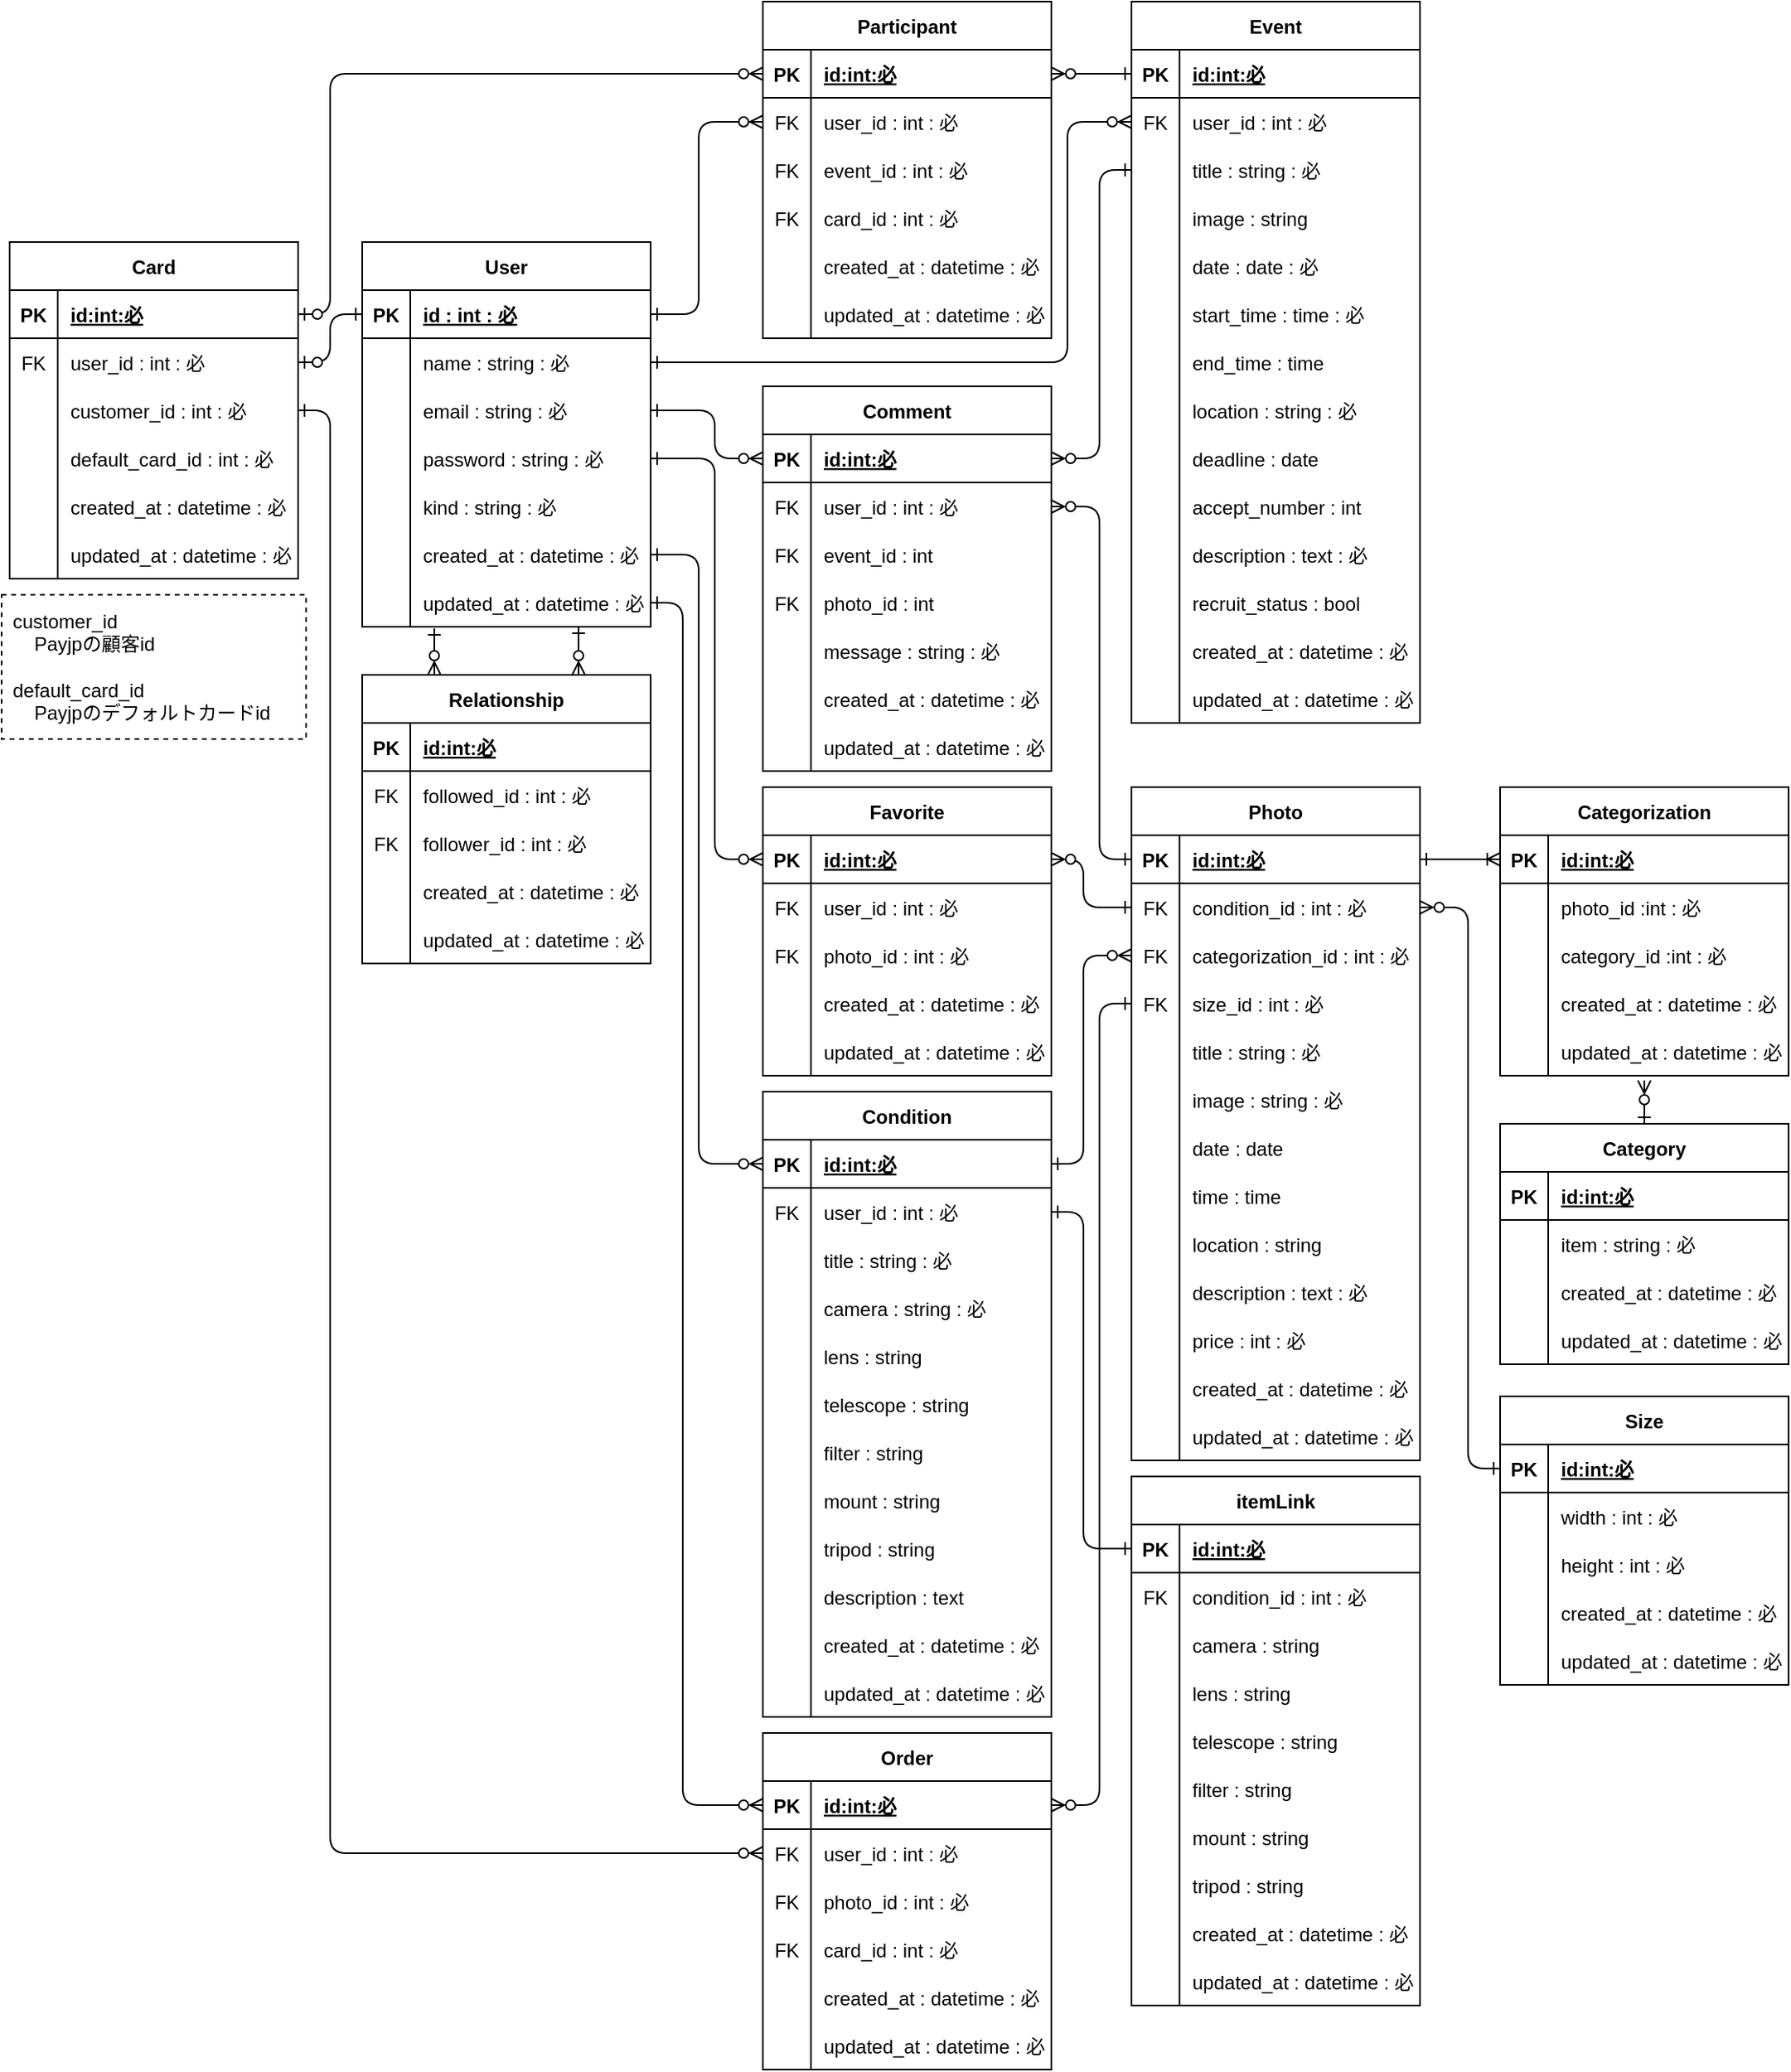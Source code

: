 <mxfile version="14.0.4" type="github">
  <diagram id="ajPe46dBiF2JfVOMMVat" name="Page-1">
    <mxGraphModel dx="2249" dy="1941" grid="1" gridSize="10" guides="1" tooltips="1" connect="1" arrows="1" fold="1" page="1" pageScale="1" pageWidth="827" pageHeight="1169" math="0" shadow="0">
      <root>
        <mxCell id="0" />
        <mxCell id="1" parent="0" />
        <mxCell id="CehHZMc9VXragpEMrMZA-1" value="User" style="shape=table;startSize=30;container=1;collapsible=1;childLayout=tableLayout;fixedRows=1;rowLines=0;fontStyle=1;align=center;resizeLast=1;" parent="1" vertex="1">
          <mxGeometry x="-10" y="-50" width="180" height="240" as="geometry" />
        </mxCell>
        <mxCell id="CehHZMc9VXragpEMrMZA-2" value="" style="shape=partialRectangle;collapsible=0;dropTarget=0;pointerEvents=0;fillColor=none;top=0;left=0;bottom=1;right=0;points=[[0,0.5],[1,0.5]];portConstraint=eastwest;" parent="CehHZMc9VXragpEMrMZA-1" vertex="1">
          <mxGeometry y="30" width="180" height="30" as="geometry" />
        </mxCell>
        <mxCell id="CehHZMc9VXragpEMrMZA-3" value="PK" style="shape=partialRectangle;connectable=0;fillColor=none;top=0;left=0;bottom=0;right=0;fontStyle=1;overflow=hidden;" parent="CehHZMc9VXragpEMrMZA-2" vertex="1">
          <mxGeometry width="30" height="30" as="geometry" />
        </mxCell>
        <mxCell id="CehHZMc9VXragpEMrMZA-4" value="id : int : 必" style="shape=partialRectangle;connectable=0;fillColor=none;top=0;left=0;bottom=0;right=0;align=left;spacingLeft=6;fontStyle=5;overflow=hidden;" parent="CehHZMc9VXragpEMrMZA-2" vertex="1">
          <mxGeometry x="30" width="150" height="30" as="geometry" />
        </mxCell>
        <mxCell id="CehHZMc9VXragpEMrMZA-5" value="" style="shape=partialRectangle;collapsible=0;dropTarget=0;pointerEvents=0;fillColor=none;top=0;left=0;bottom=0;right=0;points=[[0,0.5],[1,0.5]];portConstraint=eastwest;" parent="CehHZMc9VXragpEMrMZA-1" vertex="1">
          <mxGeometry y="60" width="180" height="30" as="geometry" />
        </mxCell>
        <mxCell id="CehHZMc9VXragpEMrMZA-6" value="" style="shape=partialRectangle;connectable=0;fillColor=none;top=0;left=0;bottom=0;right=0;editable=1;overflow=hidden;" parent="CehHZMc9VXragpEMrMZA-5" vertex="1">
          <mxGeometry width="30" height="30" as="geometry" />
        </mxCell>
        <mxCell id="CehHZMc9VXragpEMrMZA-7" value="name : string : 必" style="shape=partialRectangle;connectable=0;fillColor=none;top=0;left=0;bottom=0;right=0;align=left;spacingLeft=6;overflow=hidden;" parent="CehHZMc9VXragpEMrMZA-5" vertex="1">
          <mxGeometry x="30" width="150" height="30" as="geometry" />
        </mxCell>
        <mxCell id="CehHZMc9VXragpEMrMZA-8" value="" style="shape=partialRectangle;collapsible=0;dropTarget=0;pointerEvents=0;fillColor=none;top=0;left=0;bottom=0;right=0;points=[[0,0.5],[1,0.5]];portConstraint=eastwest;" parent="CehHZMc9VXragpEMrMZA-1" vertex="1">
          <mxGeometry y="90" width="180" height="30" as="geometry" />
        </mxCell>
        <mxCell id="CehHZMc9VXragpEMrMZA-9" value="" style="shape=partialRectangle;connectable=0;fillColor=none;top=0;left=0;bottom=0;right=0;editable=1;overflow=hidden;" parent="CehHZMc9VXragpEMrMZA-8" vertex="1">
          <mxGeometry width="30" height="30" as="geometry" />
        </mxCell>
        <mxCell id="CehHZMc9VXragpEMrMZA-10" value="email : string : 必" style="shape=partialRectangle;connectable=0;fillColor=none;top=0;left=0;bottom=0;right=0;align=left;spacingLeft=6;overflow=hidden;" parent="CehHZMc9VXragpEMrMZA-8" vertex="1">
          <mxGeometry x="30" width="150" height="30" as="geometry" />
        </mxCell>
        <mxCell id="CehHZMc9VXragpEMrMZA-11" value="" style="shape=partialRectangle;collapsible=0;dropTarget=0;pointerEvents=0;fillColor=none;top=0;left=0;bottom=0;right=0;points=[[0,0.5],[1,0.5]];portConstraint=eastwest;" parent="CehHZMc9VXragpEMrMZA-1" vertex="1">
          <mxGeometry y="120" width="180" height="30" as="geometry" />
        </mxCell>
        <mxCell id="CehHZMc9VXragpEMrMZA-12" value="" style="shape=partialRectangle;connectable=0;fillColor=none;top=0;left=0;bottom=0;right=0;editable=1;overflow=hidden;" parent="CehHZMc9VXragpEMrMZA-11" vertex="1">
          <mxGeometry width="30" height="30" as="geometry" />
        </mxCell>
        <mxCell id="CehHZMc9VXragpEMrMZA-13" value="password : string : 必" style="shape=partialRectangle;connectable=0;fillColor=none;top=0;left=0;bottom=0;right=0;align=left;spacingLeft=6;overflow=hidden;" parent="CehHZMc9VXragpEMrMZA-11" vertex="1">
          <mxGeometry x="30" width="150" height="30" as="geometry" />
        </mxCell>
        <mxCell id="CehHZMc9VXragpEMrMZA-439" style="shape=partialRectangle;collapsible=0;dropTarget=0;pointerEvents=0;fillColor=none;top=0;left=0;bottom=0;right=0;points=[[0,0.5],[1,0.5]];portConstraint=eastwest;" parent="CehHZMc9VXragpEMrMZA-1" vertex="1">
          <mxGeometry y="150" width="180" height="30" as="geometry" />
        </mxCell>
        <mxCell id="CehHZMc9VXragpEMrMZA-440" style="shape=partialRectangle;connectable=0;fillColor=none;top=0;left=0;bottom=0;right=0;editable=1;overflow=hidden;" parent="CehHZMc9VXragpEMrMZA-439" vertex="1">
          <mxGeometry width="30" height="30" as="geometry" />
        </mxCell>
        <mxCell id="CehHZMc9VXragpEMrMZA-441" value="kind : string : 必" style="shape=partialRectangle;connectable=0;fillColor=none;top=0;left=0;bottom=0;right=0;align=left;spacingLeft=6;overflow=hidden;" parent="CehHZMc9VXragpEMrMZA-439" vertex="1">
          <mxGeometry x="30" width="150" height="30" as="geometry" />
        </mxCell>
        <mxCell id="CehHZMc9VXragpEMrMZA-442" style="shape=partialRectangle;collapsible=0;dropTarget=0;pointerEvents=0;fillColor=none;top=0;left=0;bottom=0;right=0;points=[[0,0.5],[1,0.5]];portConstraint=eastwest;" parent="CehHZMc9VXragpEMrMZA-1" vertex="1">
          <mxGeometry y="180" width="180" height="30" as="geometry" />
        </mxCell>
        <mxCell id="CehHZMc9VXragpEMrMZA-443" style="shape=partialRectangle;connectable=0;fillColor=none;top=0;left=0;bottom=0;right=0;editable=1;overflow=hidden;" parent="CehHZMc9VXragpEMrMZA-442" vertex="1">
          <mxGeometry width="30" height="30" as="geometry" />
        </mxCell>
        <mxCell id="CehHZMc9VXragpEMrMZA-444" value="created_at : datetime : 必" style="shape=partialRectangle;connectable=0;fillColor=none;top=0;left=0;bottom=0;right=0;align=left;spacingLeft=6;overflow=hidden;" parent="CehHZMc9VXragpEMrMZA-442" vertex="1">
          <mxGeometry x="30" width="150" height="30" as="geometry" />
        </mxCell>
        <mxCell id="CehHZMc9VXragpEMrMZA-33" style="shape=partialRectangle;collapsible=0;dropTarget=0;pointerEvents=0;fillColor=none;top=0;left=0;bottom=0;right=0;points=[[0,0.5],[1,0.5]];portConstraint=eastwest;" parent="CehHZMc9VXragpEMrMZA-1" vertex="1">
          <mxGeometry y="210" width="180" height="30" as="geometry" />
        </mxCell>
        <mxCell id="CehHZMc9VXragpEMrMZA-34" style="shape=partialRectangle;connectable=0;fillColor=none;top=0;left=0;bottom=0;right=0;editable=1;overflow=hidden;" parent="CehHZMc9VXragpEMrMZA-33" vertex="1">
          <mxGeometry width="30" height="30" as="geometry" />
        </mxCell>
        <mxCell id="CehHZMc9VXragpEMrMZA-35" value="updated_at : datetime : 必" style="shape=partialRectangle;connectable=0;fillColor=none;top=0;left=0;bottom=0;right=0;align=left;spacingLeft=6;overflow=hidden;" parent="CehHZMc9VXragpEMrMZA-33" vertex="1">
          <mxGeometry x="30" width="150" height="30" as="geometry" />
        </mxCell>
        <mxCell id="CehHZMc9VXragpEMrMZA-62" value="Condition" style="shape=table;startSize=30;container=1;collapsible=1;childLayout=tableLayout;fixedRows=1;rowLines=0;fontStyle=1;align=center;resizeLast=1;" parent="1" vertex="1">
          <mxGeometry x="240" y="480" width="180" height="390" as="geometry" />
        </mxCell>
        <mxCell id="CehHZMc9VXragpEMrMZA-63" value="" style="shape=partialRectangle;collapsible=0;dropTarget=0;pointerEvents=0;fillColor=none;top=0;left=0;bottom=1;right=0;points=[[0,0.5],[1,0.5]];portConstraint=eastwest;" parent="CehHZMc9VXragpEMrMZA-62" vertex="1">
          <mxGeometry y="30" width="180" height="30" as="geometry" />
        </mxCell>
        <mxCell id="CehHZMc9VXragpEMrMZA-64" value="PK" style="shape=partialRectangle;connectable=0;fillColor=none;top=0;left=0;bottom=0;right=0;fontStyle=1;overflow=hidden;" parent="CehHZMc9VXragpEMrMZA-63" vertex="1">
          <mxGeometry width="30" height="30" as="geometry" />
        </mxCell>
        <mxCell id="CehHZMc9VXragpEMrMZA-65" value="id:int:必" style="shape=partialRectangle;connectable=0;fillColor=none;top=0;left=0;bottom=0;right=0;align=left;spacingLeft=6;fontStyle=5;overflow=hidden;" parent="CehHZMc9VXragpEMrMZA-63" vertex="1">
          <mxGeometry x="30" width="150" height="30" as="geometry" />
        </mxCell>
        <mxCell id="CehHZMc9VXragpEMrMZA-453" value="" style="shape=partialRectangle;collapsible=0;dropTarget=0;pointerEvents=0;fillColor=none;top=0;left=0;bottom=0;right=0;points=[[0,0.5],[1,0.5]];portConstraint=eastwest;" parent="CehHZMc9VXragpEMrMZA-62" vertex="1">
          <mxGeometry y="60" width="180" height="30" as="geometry" />
        </mxCell>
        <mxCell id="CehHZMc9VXragpEMrMZA-454" value="FK" style="shape=partialRectangle;connectable=0;fillColor=none;top=0;left=0;bottom=0;right=0;editable=1;overflow=hidden;" parent="CehHZMc9VXragpEMrMZA-453" vertex="1">
          <mxGeometry width="30" height="30" as="geometry" />
        </mxCell>
        <mxCell id="CehHZMc9VXragpEMrMZA-455" value="user_id : int : 必" style="shape=partialRectangle;connectable=0;fillColor=none;top=0;left=0;bottom=0;right=0;align=left;spacingLeft=6;overflow=hidden;" parent="CehHZMc9VXragpEMrMZA-453" vertex="1">
          <mxGeometry x="30" width="150" height="30" as="geometry" />
        </mxCell>
        <mxCell id="EMMw__svoj1X__gOcPWd-4" value="" style="shape=partialRectangle;collapsible=0;dropTarget=0;pointerEvents=0;fillColor=none;top=0;left=0;bottom=0;right=0;points=[[0,0.5],[1,0.5]];portConstraint=eastwest;" parent="CehHZMc9VXragpEMrMZA-62" vertex="1">
          <mxGeometry y="90" width="180" height="30" as="geometry" />
        </mxCell>
        <mxCell id="EMMw__svoj1X__gOcPWd-5" value="" style="shape=partialRectangle;connectable=0;fillColor=none;top=0;left=0;bottom=0;right=0;editable=1;overflow=hidden;" parent="EMMw__svoj1X__gOcPWd-4" vertex="1">
          <mxGeometry width="30" height="30" as="geometry" />
        </mxCell>
        <mxCell id="EMMw__svoj1X__gOcPWd-6" value="title : string : 必" style="shape=partialRectangle;connectable=0;fillColor=none;top=0;left=0;bottom=0;right=0;align=left;spacingLeft=6;overflow=hidden;" parent="EMMw__svoj1X__gOcPWd-4" vertex="1">
          <mxGeometry x="30" width="150" height="30" as="geometry" />
        </mxCell>
        <mxCell id="CehHZMc9VXragpEMrMZA-69" value="" style="shape=partialRectangle;collapsible=0;dropTarget=0;pointerEvents=0;fillColor=none;top=0;left=0;bottom=0;right=0;points=[[0,0.5],[1,0.5]];portConstraint=eastwest;" parent="CehHZMc9VXragpEMrMZA-62" vertex="1">
          <mxGeometry y="120" width="180" height="30" as="geometry" />
        </mxCell>
        <mxCell id="CehHZMc9VXragpEMrMZA-70" value="" style="shape=partialRectangle;connectable=0;fillColor=none;top=0;left=0;bottom=0;right=0;editable=1;overflow=hidden;" parent="CehHZMc9VXragpEMrMZA-69" vertex="1">
          <mxGeometry width="30" height="30" as="geometry" />
        </mxCell>
        <mxCell id="CehHZMc9VXragpEMrMZA-71" value="camera : string : 必" style="shape=partialRectangle;connectable=0;fillColor=none;top=0;left=0;bottom=0;right=0;align=left;spacingLeft=6;overflow=hidden;" parent="CehHZMc9VXragpEMrMZA-69" vertex="1">
          <mxGeometry x="30" width="150" height="30" as="geometry" />
        </mxCell>
        <mxCell id="CehHZMc9VXragpEMrMZA-72" value="" style="shape=partialRectangle;collapsible=0;dropTarget=0;pointerEvents=0;fillColor=none;top=0;left=0;bottom=0;right=0;points=[[0,0.5],[1,0.5]];portConstraint=eastwest;" parent="CehHZMc9VXragpEMrMZA-62" vertex="1">
          <mxGeometry y="150" width="180" height="30" as="geometry" />
        </mxCell>
        <mxCell id="CehHZMc9VXragpEMrMZA-73" value="" style="shape=partialRectangle;connectable=0;fillColor=none;top=0;left=0;bottom=0;right=0;editable=1;overflow=hidden;" parent="CehHZMc9VXragpEMrMZA-72" vertex="1">
          <mxGeometry width="30" height="30" as="geometry" />
        </mxCell>
        <mxCell id="CehHZMc9VXragpEMrMZA-74" value="lens : string" style="shape=partialRectangle;connectable=0;fillColor=none;top=0;left=0;bottom=0;right=0;align=left;spacingLeft=6;overflow=hidden;" parent="CehHZMc9VXragpEMrMZA-72" vertex="1">
          <mxGeometry x="30" width="150" height="30" as="geometry" />
        </mxCell>
        <mxCell id="CehHZMc9VXragpEMrMZA-205" value="" style="shape=partialRectangle;collapsible=0;dropTarget=0;pointerEvents=0;fillColor=none;top=0;left=0;bottom=0;right=0;points=[[0,0.5],[1,0.5]];portConstraint=eastwest;" parent="CehHZMc9VXragpEMrMZA-62" vertex="1">
          <mxGeometry y="180" width="180" height="30" as="geometry" />
        </mxCell>
        <mxCell id="CehHZMc9VXragpEMrMZA-206" value="" style="shape=partialRectangle;connectable=0;fillColor=none;top=0;left=0;bottom=0;right=0;editable=1;overflow=hidden;" parent="CehHZMc9VXragpEMrMZA-205" vertex="1">
          <mxGeometry width="30" height="30" as="geometry" />
        </mxCell>
        <mxCell id="CehHZMc9VXragpEMrMZA-207" value="telescope : string" style="shape=partialRectangle;connectable=0;fillColor=none;top=0;left=0;bottom=0;right=0;align=left;spacingLeft=6;overflow=hidden;" parent="CehHZMc9VXragpEMrMZA-205" vertex="1">
          <mxGeometry x="30" width="150" height="30" as="geometry" />
        </mxCell>
        <mxCell id="CehHZMc9VXragpEMrMZA-75" value="" style="shape=partialRectangle;collapsible=0;dropTarget=0;pointerEvents=0;fillColor=none;top=0;left=0;bottom=0;right=0;points=[[0,0.5],[1,0.5]];portConstraint=eastwest;" parent="CehHZMc9VXragpEMrMZA-62" vertex="1">
          <mxGeometry y="210" width="180" height="30" as="geometry" />
        </mxCell>
        <mxCell id="CehHZMc9VXragpEMrMZA-76" value="" style="shape=partialRectangle;connectable=0;fillColor=none;top=0;left=0;bottom=0;right=0;editable=1;overflow=hidden;" parent="CehHZMc9VXragpEMrMZA-75" vertex="1">
          <mxGeometry width="30" height="30" as="geometry" />
        </mxCell>
        <mxCell id="CehHZMc9VXragpEMrMZA-77" value="filter : string" style="shape=partialRectangle;connectable=0;fillColor=none;top=0;left=0;bottom=0;right=0;align=left;spacingLeft=6;overflow=hidden;" parent="CehHZMc9VXragpEMrMZA-75" vertex="1">
          <mxGeometry x="30" width="150" height="30" as="geometry" />
        </mxCell>
        <mxCell id="CehHZMc9VXragpEMrMZA-78" style="shape=partialRectangle;collapsible=0;dropTarget=0;pointerEvents=0;fillColor=none;top=0;left=0;bottom=0;right=0;points=[[0,0.5],[1,0.5]];portConstraint=eastwest;" parent="CehHZMc9VXragpEMrMZA-62" vertex="1">
          <mxGeometry y="240" width="180" height="30" as="geometry" />
        </mxCell>
        <mxCell id="CehHZMc9VXragpEMrMZA-79" style="shape=partialRectangle;connectable=0;fillColor=none;top=0;left=0;bottom=0;right=0;editable=1;overflow=hidden;" parent="CehHZMc9VXragpEMrMZA-78" vertex="1">
          <mxGeometry width="30" height="30" as="geometry" />
        </mxCell>
        <mxCell id="CehHZMc9VXragpEMrMZA-80" value="mount : string" style="shape=partialRectangle;connectable=0;fillColor=none;top=0;left=0;bottom=0;right=0;align=left;spacingLeft=6;overflow=hidden;" parent="CehHZMc9VXragpEMrMZA-78" vertex="1">
          <mxGeometry x="30" width="150" height="30" as="geometry" />
        </mxCell>
        <mxCell id="CehHZMc9VXragpEMrMZA-456" style="shape=partialRectangle;collapsible=0;dropTarget=0;pointerEvents=0;fillColor=none;top=0;left=0;bottom=0;right=0;points=[[0,0.5],[1,0.5]];portConstraint=eastwest;" parent="CehHZMc9VXragpEMrMZA-62" vertex="1">
          <mxGeometry y="270" width="180" height="30" as="geometry" />
        </mxCell>
        <mxCell id="CehHZMc9VXragpEMrMZA-457" style="shape=partialRectangle;connectable=0;fillColor=none;top=0;left=0;bottom=0;right=0;editable=1;overflow=hidden;" parent="CehHZMc9VXragpEMrMZA-456" vertex="1">
          <mxGeometry width="30" height="30" as="geometry" />
        </mxCell>
        <mxCell id="CehHZMc9VXragpEMrMZA-458" value="tripod : string" style="shape=partialRectangle;connectable=0;fillColor=none;top=0;left=0;bottom=0;right=0;align=left;spacingLeft=6;overflow=hidden;" parent="CehHZMc9VXragpEMrMZA-456" vertex="1">
          <mxGeometry x="30" width="150" height="30" as="geometry" />
        </mxCell>
        <mxCell id="Ygoyx2ou6OV9pEXltVZh-1" style="shape=partialRectangle;collapsible=0;dropTarget=0;pointerEvents=0;fillColor=none;top=0;left=0;bottom=0;right=0;points=[[0,0.5],[1,0.5]];portConstraint=eastwest;" parent="CehHZMc9VXragpEMrMZA-62" vertex="1">
          <mxGeometry y="300" width="180" height="30" as="geometry" />
        </mxCell>
        <mxCell id="Ygoyx2ou6OV9pEXltVZh-2" style="shape=partialRectangle;connectable=0;fillColor=none;top=0;left=0;bottom=0;right=0;editable=1;overflow=hidden;" parent="Ygoyx2ou6OV9pEXltVZh-1" vertex="1">
          <mxGeometry width="30" height="30" as="geometry" />
        </mxCell>
        <mxCell id="Ygoyx2ou6OV9pEXltVZh-3" value="description : text" style="shape=partialRectangle;connectable=0;fillColor=none;top=0;left=0;bottom=0;right=0;align=left;spacingLeft=6;overflow=hidden;" parent="Ygoyx2ou6OV9pEXltVZh-1" vertex="1">
          <mxGeometry x="30" width="150" height="30" as="geometry" />
        </mxCell>
        <mxCell id="CehHZMc9VXragpEMrMZA-459" style="shape=partialRectangle;collapsible=0;dropTarget=0;pointerEvents=0;fillColor=none;top=0;left=0;bottom=0;right=0;points=[[0,0.5],[1,0.5]];portConstraint=eastwest;" parent="CehHZMc9VXragpEMrMZA-62" vertex="1">
          <mxGeometry y="330" width="180" height="30" as="geometry" />
        </mxCell>
        <mxCell id="CehHZMc9VXragpEMrMZA-460" style="shape=partialRectangle;connectable=0;fillColor=none;top=0;left=0;bottom=0;right=0;editable=1;overflow=hidden;" parent="CehHZMc9VXragpEMrMZA-459" vertex="1">
          <mxGeometry width="30" height="30" as="geometry" />
        </mxCell>
        <mxCell id="CehHZMc9VXragpEMrMZA-461" value="created_at : datetime : 必" style="shape=partialRectangle;connectable=0;fillColor=none;top=0;left=0;bottom=0;right=0;align=left;spacingLeft=6;overflow=hidden;" parent="CehHZMc9VXragpEMrMZA-459" vertex="1">
          <mxGeometry x="30" width="150" height="30" as="geometry" />
        </mxCell>
        <mxCell id="CehHZMc9VXragpEMrMZA-202" style="shape=partialRectangle;collapsible=0;dropTarget=0;pointerEvents=0;fillColor=none;top=0;left=0;bottom=0;right=0;points=[[0,0.5],[1,0.5]];portConstraint=eastwest;" parent="CehHZMc9VXragpEMrMZA-62" vertex="1">
          <mxGeometry y="360" width="180" height="30" as="geometry" />
        </mxCell>
        <mxCell id="CehHZMc9VXragpEMrMZA-203" style="shape=partialRectangle;connectable=0;fillColor=none;top=0;left=0;bottom=0;right=0;editable=1;overflow=hidden;" parent="CehHZMc9VXragpEMrMZA-202" vertex="1">
          <mxGeometry width="30" height="30" as="geometry" />
        </mxCell>
        <mxCell id="CehHZMc9VXragpEMrMZA-204" value="updated_at : datetime : 必" style="shape=partialRectangle;connectable=0;fillColor=none;top=0;left=0;bottom=0;right=0;align=left;spacingLeft=6;overflow=hidden;" parent="CehHZMc9VXragpEMrMZA-202" vertex="1">
          <mxGeometry x="30" width="150" height="30" as="geometry" />
        </mxCell>
        <mxCell id="CehHZMc9VXragpEMrMZA-245" value="Event" style="shape=table;startSize=30;container=1;collapsible=1;childLayout=tableLayout;fixedRows=1;rowLines=0;fontStyle=1;align=center;resizeLast=1;" parent="1" vertex="1">
          <mxGeometry x="470" y="-200" width="180" height="450" as="geometry" />
        </mxCell>
        <mxCell id="CehHZMc9VXragpEMrMZA-246" value="" style="shape=partialRectangle;collapsible=0;dropTarget=0;pointerEvents=0;fillColor=none;top=0;left=0;bottom=1;right=0;points=[[0,0.5],[1,0.5]];portConstraint=eastwest;" parent="CehHZMc9VXragpEMrMZA-245" vertex="1">
          <mxGeometry y="30" width="180" height="30" as="geometry" />
        </mxCell>
        <mxCell id="CehHZMc9VXragpEMrMZA-247" value="PK" style="shape=partialRectangle;connectable=0;fillColor=none;top=0;left=0;bottom=0;right=0;fontStyle=1;overflow=hidden;" parent="CehHZMc9VXragpEMrMZA-246" vertex="1">
          <mxGeometry width="30" height="30" as="geometry" />
        </mxCell>
        <mxCell id="CehHZMc9VXragpEMrMZA-248" value="id:int:必" style="shape=partialRectangle;connectable=0;fillColor=none;top=0;left=0;bottom=0;right=0;align=left;spacingLeft=6;fontStyle=5;overflow=hidden;" parent="CehHZMc9VXragpEMrMZA-246" vertex="1">
          <mxGeometry x="30" width="150" height="30" as="geometry" />
        </mxCell>
        <mxCell id="CehHZMc9VXragpEMrMZA-529" value="" style="shape=partialRectangle;collapsible=0;dropTarget=0;pointerEvents=0;fillColor=none;top=0;left=0;bottom=0;right=0;points=[[0,0.5],[1,0.5]];portConstraint=eastwest;" parent="CehHZMc9VXragpEMrMZA-245" vertex="1">
          <mxGeometry y="60" width="180" height="30" as="geometry" />
        </mxCell>
        <mxCell id="CehHZMc9VXragpEMrMZA-530" value="FK" style="shape=partialRectangle;connectable=0;fillColor=none;top=0;left=0;bottom=0;right=0;editable=1;overflow=hidden;" parent="CehHZMc9VXragpEMrMZA-529" vertex="1">
          <mxGeometry width="30" height="30" as="geometry" />
        </mxCell>
        <mxCell id="CehHZMc9VXragpEMrMZA-531" value="user_id : int : 必" style="shape=partialRectangle;connectable=0;fillColor=none;top=0;left=0;bottom=0;right=0;align=left;spacingLeft=6;overflow=hidden;" parent="CehHZMc9VXragpEMrMZA-529" vertex="1">
          <mxGeometry x="30" width="150" height="30" as="geometry" />
        </mxCell>
        <mxCell id="CehHZMc9VXragpEMrMZA-252" value="" style="shape=partialRectangle;collapsible=0;dropTarget=0;pointerEvents=0;fillColor=none;top=0;left=0;bottom=0;right=0;points=[[0,0.5],[1,0.5]];portConstraint=eastwest;" parent="CehHZMc9VXragpEMrMZA-245" vertex="1">
          <mxGeometry y="90" width="180" height="30" as="geometry" />
        </mxCell>
        <mxCell id="CehHZMc9VXragpEMrMZA-253" value="" style="shape=partialRectangle;connectable=0;fillColor=none;top=0;left=0;bottom=0;right=0;editable=1;overflow=hidden;" parent="CehHZMc9VXragpEMrMZA-252" vertex="1">
          <mxGeometry width="30" height="30" as="geometry" />
        </mxCell>
        <mxCell id="CehHZMc9VXragpEMrMZA-254" value="title : string : 必" style="shape=partialRectangle;connectable=0;fillColor=none;top=0;left=0;bottom=0;right=0;align=left;spacingLeft=6;overflow=hidden;" parent="CehHZMc9VXragpEMrMZA-252" vertex="1">
          <mxGeometry x="30" width="150" height="30" as="geometry" />
        </mxCell>
        <mxCell id="CehHZMc9VXragpEMrMZA-255" value="" style="shape=partialRectangle;collapsible=0;dropTarget=0;pointerEvents=0;fillColor=none;top=0;left=0;bottom=0;right=0;points=[[0,0.5],[1,0.5]];portConstraint=eastwest;" parent="CehHZMc9VXragpEMrMZA-245" vertex="1">
          <mxGeometry y="120" width="180" height="30" as="geometry" />
        </mxCell>
        <mxCell id="CehHZMc9VXragpEMrMZA-256" value="" style="shape=partialRectangle;connectable=0;fillColor=none;top=0;left=0;bottom=0;right=0;editable=1;overflow=hidden;" parent="CehHZMc9VXragpEMrMZA-255" vertex="1">
          <mxGeometry width="30" height="30" as="geometry" />
        </mxCell>
        <mxCell id="CehHZMc9VXragpEMrMZA-257" value="image : string" style="shape=partialRectangle;connectable=0;fillColor=none;top=0;left=0;bottom=0;right=0;align=left;spacingLeft=6;overflow=hidden;" parent="CehHZMc9VXragpEMrMZA-255" vertex="1">
          <mxGeometry x="30" width="150" height="30" as="geometry" />
        </mxCell>
        <mxCell id="CehHZMc9VXragpEMrMZA-258" value="" style="shape=partialRectangle;collapsible=0;dropTarget=0;pointerEvents=0;fillColor=none;top=0;left=0;bottom=0;right=0;points=[[0,0.5],[1,0.5]];portConstraint=eastwest;" parent="CehHZMc9VXragpEMrMZA-245" vertex="1">
          <mxGeometry y="150" width="180" height="30" as="geometry" />
        </mxCell>
        <mxCell id="CehHZMc9VXragpEMrMZA-259" value="" style="shape=partialRectangle;connectable=0;fillColor=none;top=0;left=0;bottom=0;right=0;editable=1;overflow=hidden;" parent="CehHZMc9VXragpEMrMZA-258" vertex="1">
          <mxGeometry width="30" height="30" as="geometry" />
        </mxCell>
        <mxCell id="CehHZMc9VXragpEMrMZA-260" value="date : date : 必" style="shape=partialRectangle;connectable=0;fillColor=none;top=0;left=0;bottom=0;right=0;align=left;spacingLeft=6;overflow=hidden;" parent="CehHZMc9VXragpEMrMZA-258" vertex="1">
          <mxGeometry x="30" width="150" height="30" as="geometry" />
        </mxCell>
        <mxCell id="CehHZMc9VXragpEMrMZA-261" value="" style="shape=partialRectangle;collapsible=0;dropTarget=0;pointerEvents=0;fillColor=none;top=0;left=0;bottom=0;right=0;points=[[0,0.5],[1,0.5]];portConstraint=eastwest;" parent="CehHZMc9VXragpEMrMZA-245" vertex="1">
          <mxGeometry y="180" width="180" height="30" as="geometry" />
        </mxCell>
        <mxCell id="CehHZMc9VXragpEMrMZA-262" value="" style="shape=partialRectangle;connectable=0;fillColor=none;top=0;left=0;bottom=0;right=0;editable=1;overflow=hidden;" parent="CehHZMc9VXragpEMrMZA-261" vertex="1">
          <mxGeometry width="30" height="30" as="geometry" />
        </mxCell>
        <mxCell id="CehHZMc9VXragpEMrMZA-263" value="start_time : time : 必" style="shape=partialRectangle;connectable=0;fillColor=none;top=0;left=0;bottom=0;right=0;align=left;spacingLeft=6;overflow=hidden;" parent="CehHZMc9VXragpEMrMZA-261" vertex="1">
          <mxGeometry x="30" width="150" height="30" as="geometry" />
        </mxCell>
        <mxCell id="CehHZMc9VXragpEMrMZA-264" style="shape=partialRectangle;collapsible=0;dropTarget=0;pointerEvents=0;fillColor=none;top=0;left=0;bottom=0;right=0;points=[[0,0.5],[1,0.5]];portConstraint=eastwest;" parent="CehHZMc9VXragpEMrMZA-245" vertex="1">
          <mxGeometry y="210" width="180" height="30" as="geometry" />
        </mxCell>
        <mxCell id="CehHZMc9VXragpEMrMZA-265" style="shape=partialRectangle;connectable=0;fillColor=none;top=0;left=0;bottom=0;right=0;editable=1;overflow=hidden;" parent="CehHZMc9VXragpEMrMZA-264" vertex="1">
          <mxGeometry width="30" height="30" as="geometry" />
        </mxCell>
        <mxCell id="CehHZMc9VXragpEMrMZA-266" value="end_time : time" style="shape=partialRectangle;connectable=0;fillColor=none;top=0;left=0;bottom=0;right=0;align=left;spacingLeft=6;overflow=hidden;" parent="CehHZMc9VXragpEMrMZA-264" vertex="1">
          <mxGeometry x="30" width="150" height="30" as="geometry" />
        </mxCell>
        <mxCell id="CehHZMc9VXragpEMrMZA-267" style="shape=partialRectangle;collapsible=0;dropTarget=0;pointerEvents=0;fillColor=none;top=0;left=0;bottom=0;right=0;points=[[0,0.5],[1,0.5]];portConstraint=eastwest;" parent="CehHZMc9VXragpEMrMZA-245" vertex="1">
          <mxGeometry y="240" width="180" height="30" as="geometry" />
        </mxCell>
        <mxCell id="CehHZMc9VXragpEMrMZA-268" style="shape=partialRectangle;connectable=0;fillColor=none;top=0;left=0;bottom=0;right=0;editable=1;overflow=hidden;" parent="CehHZMc9VXragpEMrMZA-267" vertex="1">
          <mxGeometry width="30" height="30" as="geometry" />
        </mxCell>
        <mxCell id="CehHZMc9VXragpEMrMZA-269" value="location : string : 必" style="shape=partialRectangle;connectable=0;fillColor=none;top=0;left=0;bottom=0;right=0;align=left;spacingLeft=6;overflow=hidden;" parent="CehHZMc9VXragpEMrMZA-267" vertex="1">
          <mxGeometry x="30" width="150" height="30" as="geometry" />
        </mxCell>
        <mxCell id="CehHZMc9VXragpEMrMZA-270" style="shape=partialRectangle;collapsible=0;dropTarget=0;pointerEvents=0;fillColor=none;top=0;left=0;bottom=0;right=0;points=[[0,0.5],[1,0.5]];portConstraint=eastwest;" parent="CehHZMc9VXragpEMrMZA-245" vertex="1">
          <mxGeometry y="270" width="180" height="30" as="geometry" />
        </mxCell>
        <mxCell id="CehHZMc9VXragpEMrMZA-271" style="shape=partialRectangle;connectable=0;fillColor=none;top=0;left=0;bottom=0;right=0;editable=1;overflow=hidden;" parent="CehHZMc9VXragpEMrMZA-270" vertex="1">
          <mxGeometry width="30" height="30" as="geometry" />
        </mxCell>
        <mxCell id="CehHZMc9VXragpEMrMZA-272" value="deadline : date" style="shape=partialRectangle;connectable=0;fillColor=none;top=0;left=0;bottom=0;right=0;align=left;spacingLeft=6;overflow=hidden;" parent="CehHZMc9VXragpEMrMZA-270" vertex="1">
          <mxGeometry x="30" width="150" height="30" as="geometry" />
        </mxCell>
        <mxCell id="CehHZMc9VXragpEMrMZA-273" style="shape=partialRectangle;collapsible=0;dropTarget=0;pointerEvents=0;fillColor=none;top=0;left=0;bottom=0;right=0;points=[[0,0.5],[1,0.5]];portConstraint=eastwest;" parent="CehHZMc9VXragpEMrMZA-245" vertex="1">
          <mxGeometry y="300" width="180" height="30" as="geometry" />
        </mxCell>
        <mxCell id="CehHZMc9VXragpEMrMZA-274" style="shape=partialRectangle;connectable=0;fillColor=none;top=0;left=0;bottom=0;right=0;editable=1;overflow=hidden;" parent="CehHZMc9VXragpEMrMZA-273" vertex="1">
          <mxGeometry width="30" height="30" as="geometry" />
        </mxCell>
        <mxCell id="CehHZMc9VXragpEMrMZA-275" value="accept_number : int" style="shape=partialRectangle;connectable=0;fillColor=none;top=0;left=0;bottom=0;right=0;align=left;spacingLeft=6;overflow=hidden;" parent="CehHZMc9VXragpEMrMZA-273" vertex="1">
          <mxGeometry x="30" width="150" height="30" as="geometry" />
        </mxCell>
        <mxCell id="CehHZMc9VXragpEMrMZA-276" style="shape=partialRectangle;collapsible=0;dropTarget=0;pointerEvents=0;fillColor=none;top=0;left=0;bottom=0;right=0;points=[[0,0.5],[1,0.5]];portConstraint=eastwest;" parent="CehHZMc9VXragpEMrMZA-245" vertex="1">
          <mxGeometry y="330" width="180" height="30" as="geometry" />
        </mxCell>
        <mxCell id="CehHZMc9VXragpEMrMZA-277" style="shape=partialRectangle;connectable=0;fillColor=none;top=0;left=0;bottom=0;right=0;editable=1;overflow=hidden;" parent="CehHZMc9VXragpEMrMZA-276" vertex="1">
          <mxGeometry width="30" height="30" as="geometry" />
        </mxCell>
        <mxCell id="CehHZMc9VXragpEMrMZA-278" value="description : text : 必" style="shape=partialRectangle;connectable=0;fillColor=none;top=0;left=0;bottom=0;right=0;align=left;spacingLeft=6;overflow=hidden;" parent="CehHZMc9VXragpEMrMZA-276" vertex="1">
          <mxGeometry x="30" width="150" height="30" as="geometry" />
        </mxCell>
        <mxCell id="CehHZMc9VXragpEMrMZA-538" style="shape=partialRectangle;collapsible=0;dropTarget=0;pointerEvents=0;fillColor=none;top=0;left=0;bottom=0;right=0;points=[[0,0.5],[1,0.5]];portConstraint=eastwest;" parent="CehHZMc9VXragpEMrMZA-245" vertex="1">
          <mxGeometry y="360" width="180" height="30" as="geometry" />
        </mxCell>
        <mxCell id="CehHZMc9VXragpEMrMZA-539" style="shape=partialRectangle;connectable=0;fillColor=none;top=0;left=0;bottom=0;right=0;editable=1;overflow=hidden;" parent="CehHZMc9VXragpEMrMZA-538" vertex="1">
          <mxGeometry width="30" height="30" as="geometry" />
        </mxCell>
        <mxCell id="CehHZMc9VXragpEMrMZA-540" value="recruit_status : bool" style="shape=partialRectangle;connectable=0;fillColor=none;top=0;left=0;bottom=0;right=0;align=left;spacingLeft=6;overflow=hidden;" parent="CehHZMc9VXragpEMrMZA-538" vertex="1">
          <mxGeometry x="30" width="150" height="30" as="geometry" />
        </mxCell>
        <mxCell id="CehHZMc9VXragpEMrMZA-535" style="shape=partialRectangle;collapsible=0;dropTarget=0;pointerEvents=0;fillColor=none;top=0;left=0;bottom=0;right=0;points=[[0,0.5],[1,0.5]];portConstraint=eastwest;" parent="CehHZMc9VXragpEMrMZA-245" vertex="1">
          <mxGeometry y="390" width="180" height="30" as="geometry" />
        </mxCell>
        <mxCell id="CehHZMc9VXragpEMrMZA-536" style="shape=partialRectangle;connectable=0;fillColor=none;top=0;left=0;bottom=0;right=0;editable=1;overflow=hidden;" parent="CehHZMc9VXragpEMrMZA-535" vertex="1">
          <mxGeometry width="30" height="30" as="geometry" />
        </mxCell>
        <mxCell id="CehHZMc9VXragpEMrMZA-537" value="created_at : datetime : 必" style="shape=partialRectangle;connectable=0;fillColor=none;top=0;left=0;bottom=0;right=0;align=left;spacingLeft=6;overflow=hidden;" parent="CehHZMc9VXragpEMrMZA-535" vertex="1">
          <mxGeometry x="30" width="150" height="30" as="geometry" />
        </mxCell>
        <mxCell id="CehHZMc9VXragpEMrMZA-532" style="shape=partialRectangle;collapsible=0;dropTarget=0;pointerEvents=0;fillColor=none;top=0;left=0;bottom=0;right=0;points=[[0,0.5],[1,0.5]];portConstraint=eastwest;" parent="CehHZMc9VXragpEMrMZA-245" vertex="1">
          <mxGeometry y="420" width="180" height="30" as="geometry" />
        </mxCell>
        <mxCell id="CehHZMc9VXragpEMrMZA-533" style="shape=partialRectangle;connectable=0;fillColor=none;top=0;left=0;bottom=0;right=0;editable=1;overflow=hidden;" parent="CehHZMc9VXragpEMrMZA-532" vertex="1">
          <mxGeometry width="30" height="30" as="geometry" />
        </mxCell>
        <mxCell id="CehHZMc9VXragpEMrMZA-534" value="updated_at : datetime : 必" style="shape=partialRectangle;connectable=0;fillColor=none;top=0;left=0;bottom=0;right=0;align=left;spacingLeft=6;overflow=hidden;" parent="CehHZMc9VXragpEMrMZA-532" vertex="1">
          <mxGeometry x="30" width="150" height="30" as="geometry" />
        </mxCell>
        <mxCell id="CehHZMc9VXragpEMrMZA-375" value="Favorite" style="shape=table;startSize=30;container=1;collapsible=1;childLayout=tableLayout;fixedRows=1;rowLines=0;fontStyle=1;align=center;resizeLast=1;" parent="1" vertex="1">
          <mxGeometry x="240" y="290" width="180" height="180" as="geometry" />
        </mxCell>
        <mxCell id="CehHZMc9VXragpEMrMZA-376" value="" style="shape=partialRectangle;collapsible=0;dropTarget=0;pointerEvents=0;fillColor=none;top=0;left=0;bottom=1;right=0;points=[[0,0.5],[1,0.5]];portConstraint=eastwest;" parent="CehHZMc9VXragpEMrMZA-375" vertex="1">
          <mxGeometry y="30" width="180" height="30" as="geometry" />
        </mxCell>
        <mxCell id="CehHZMc9VXragpEMrMZA-377" value="PK" style="shape=partialRectangle;connectable=0;fillColor=none;top=0;left=0;bottom=0;right=0;fontStyle=1;overflow=hidden;" parent="CehHZMc9VXragpEMrMZA-376" vertex="1">
          <mxGeometry width="30" height="30" as="geometry" />
        </mxCell>
        <mxCell id="CehHZMc9VXragpEMrMZA-378" value="id:int:必" style="shape=partialRectangle;connectable=0;fillColor=none;top=0;left=0;bottom=0;right=0;align=left;spacingLeft=6;fontStyle=5;overflow=hidden;" parent="CehHZMc9VXragpEMrMZA-376" vertex="1">
          <mxGeometry x="30" width="150" height="30" as="geometry" />
        </mxCell>
        <mxCell id="CehHZMc9VXragpEMrMZA-379" value="" style="shape=partialRectangle;collapsible=0;dropTarget=0;pointerEvents=0;fillColor=none;top=0;left=0;bottom=0;right=0;points=[[0,0.5],[1,0.5]];portConstraint=eastwest;" parent="CehHZMc9VXragpEMrMZA-375" vertex="1">
          <mxGeometry y="60" width="180" height="30" as="geometry" />
        </mxCell>
        <mxCell id="CehHZMc9VXragpEMrMZA-380" value="FK" style="shape=partialRectangle;connectable=0;fillColor=none;top=0;left=0;bottom=0;right=0;editable=1;overflow=hidden;" parent="CehHZMc9VXragpEMrMZA-379" vertex="1">
          <mxGeometry width="30" height="30" as="geometry" />
        </mxCell>
        <mxCell id="CehHZMc9VXragpEMrMZA-381" value="user_id : int : 必" style="shape=partialRectangle;connectable=0;fillColor=none;top=0;left=0;bottom=0;right=0;align=left;spacingLeft=6;overflow=hidden;" parent="CehHZMc9VXragpEMrMZA-379" vertex="1">
          <mxGeometry x="30" width="150" height="30" as="geometry" />
        </mxCell>
        <mxCell id="CehHZMc9VXragpEMrMZA-382" value="" style="shape=partialRectangle;collapsible=0;dropTarget=0;pointerEvents=0;fillColor=none;top=0;left=0;bottom=0;right=0;points=[[0,0.5],[1,0.5]];portConstraint=eastwest;" parent="CehHZMc9VXragpEMrMZA-375" vertex="1">
          <mxGeometry y="90" width="180" height="30" as="geometry" />
        </mxCell>
        <mxCell id="CehHZMc9VXragpEMrMZA-383" value="FK" style="shape=partialRectangle;connectable=0;fillColor=none;top=0;left=0;bottom=0;right=0;editable=1;overflow=hidden;" parent="CehHZMc9VXragpEMrMZA-382" vertex="1">
          <mxGeometry width="30" height="30" as="geometry" />
        </mxCell>
        <mxCell id="CehHZMc9VXragpEMrMZA-384" value="photo_id : int : 必" style="shape=partialRectangle;connectable=0;fillColor=none;top=0;left=0;bottom=0;right=0;align=left;spacingLeft=6;overflow=hidden;" parent="CehHZMc9VXragpEMrMZA-382" vertex="1">
          <mxGeometry x="30" width="150" height="30" as="geometry" />
        </mxCell>
        <mxCell id="CehHZMc9VXragpEMrMZA-385" value="" style="shape=partialRectangle;collapsible=0;dropTarget=0;pointerEvents=0;fillColor=none;top=0;left=0;bottom=0;right=0;points=[[0,0.5],[1,0.5]];portConstraint=eastwest;" parent="CehHZMc9VXragpEMrMZA-375" vertex="1">
          <mxGeometry y="120" width="180" height="30" as="geometry" />
        </mxCell>
        <mxCell id="CehHZMc9VXragpEMrMZA-386" value="" style="shape=partialRectangle;connectable=0;fillColor=none;top=0;left=0;bottom=0;right=0;editable=1;overflow=hidden;" parent="CehHZMc9VXragpEMrMZA-385" vertex="1">
          <mxGeometry width="30" height="30" as="geometry" />
        </mxCell>
        <mxCell id="CehHZMc9VXragpEMrMZA-387" value="created_at : datetime : 必" style="shape=partialRectangle;connectable=0;fillColor=none;top=0;left=0;bottom=0;right=0;align=left;spacingLeft=6;overflow=hidden;" parent="CehHZMc9VXragpEMrMZA-385" vertex="1">
          <mxGeometry x="30" width="150" height="30" as="geometry" />
        </mxCell>
        <mxCell id="CehHZMc9VXragpEMrMZA-388" style="shape=partialRectangle;collapsible=0;dropTarget=0;pointerEvents=0;fillColor=none;top=0;left=0;bottom=0;right=0;points=[[0,0.5],[1,0.5]];portConstraint=eastwest;" parent="CehHZMc9VXragpEMrMZA-375" vertex="1">
          <mxGeometry y="150" width="180" height="30" as="geometry" />
        </mxCell>
        <mxCell id="CehHZMc9VXragpEMrMZA-389" style="shape=partialRectangle;connectable=0;fillColor=none;top=0;left=0;bottom=0;right=0;editable=1;overflow=hidden;" parent="CehHZMc9VXragpEMrMZA-388" vertex="1">
          <mxGeometry width="30" height="30" as="geometry" />
        </mxCell>
        <mxCell id="CehHZMc9VXragpEMrMZA-390" value="updated_at : datetime : 必" style="shape=partialRectangle;connectable=0;fillColor=none;top=0;left=0;bottom=0;right=0;align=left;spacingLeft=6;overflow=hidden;" parent="CehHZMc9VXragpEMrMZA-388" vertex="1">
          <mxGeometry x="30" width="150" height="30" as="geometry" />
        </mxCell>
        <mxCell id="CehHZMc9VXragpEMrMZA-423" value="Comment" style="shape=table;startSize=30;container=1;collapsible=1;childLayout=tableLayout;fixedRows=1;rowLines=0;fontStyle=1;align=center;resizeLast=1;" parent="1" vertex="1">
          <mxGeometry x="240" y="40" width="180" height="240" as="geometry" />
        </mxCell>
        <mxCell id="CehHZMc9VXragpEMrMZA-424" value="" style="shape=partialRectangle;collapsible=0;dropTarget=0;pointerEvents=0;fillColor=none;top=0;left=0;bottom=1;right=0;points=[[0,0.5],[1,0.5]];portConstraint=eastwest;" parent="CehHZMc9VXragpEMrMZA-423" vertex="1">
          <mxGeometry y="30" width="180" height="30" as="geometry" />
        </mxCell>
        <mxCell id="CehHZMc9VXragpEMrMZA-425" value="PK" style="shape=partialRectangle;connectable=0;fillColor=none;top=0;left=0;bottom=0;right=0;fontStyle=1;overflow=hidden;" parent="CehHZMc9VXragpEMrMZA-424" vertex="1">
          <mxGeometry width="30" height="30" as="geometry" />
        </mxCell>
        <mxCell id="CehHZMc9VXragpEMrMZA-426" value="id:int:必" style="shape=partialRectangle;connectable=0;fillColor=none;top=0;left=0;bottom=0;right=0;align=left;spacingLeft=6;fontStyle=5;overflow=hidden;" parent="CehHZMc9VXragpEMrMZA-424" vertex="1">
          <mxGeometry x="30" width="150" height="30" as="geometry" />
        </mxCell>
        <mxCell id="CehHZMc9VXragpEMrMZA-427" value="" style="shape=partialRectangle;collapsible=0;dropTarget=0;pointerEvents=0;fillColor=none;top=0;left=0;bottom=0;right=0;points=[[0,0.5],[1,0.5]];portConstraint=eastwest;" parent="CehHZMc9VXragpEMrMZA-423" vertex="1">
          <mxGeometry y="60" width="180" height="30" as="geometry" />
        </mxCell>
        <mxCell id="CehHZMc9VXragpEMrMZA-428" value="FK" style="shape=partialRectangle;connectable=0;fillColor=none;top=0;left=0;bottom=0;right=0;editable=1;overflow=hidden;" parent="CehHZMc9VXragpEMrMZA-427" vertex="1">
          <mxGeometry width="30" height="30" as="geometry" />
        </mxCell>
        <mxCell id="CehHZMc9VXragpEMrMZA-429" value="user_id : int : 必" style="shape=partialRectangle;connectable=0;fillColor=none;top=0;left=0;bottom=0;right=0;align=left;spacingLeft=6;overflow=hidden;" parent="CehHZMc9VXragpEMrMZA-427" vertex="1">
          <mxGeometry x="30" width="150" height="30" as="geometry" />
        </mxCell>
        <mxCell id="CehHZMc9VXragpEMrMZA-430" value="" style="shape=partialRectangle;collapsible=0;dropTarget=0;pointerEvents=0;fillColor=none;top=0;left=0;bottom=0;right=0;points=[[0,0.5],[1,0.5]];portConstraint=eastwest;" parent="CehHZMc9VXragpEMrMZA-423" vertex="1">
          <mxGeometry y="90" width="180" height="30" as="geometry" />
        </mxCell>
        <mxCell id="CehHZMc9VXragpEMrMZA-431" value="FK" style="shape=partialRectangle;connectable=0;fillColor=none;top=0;left=0;bottom=0;right=0;editable=1;overflow=hidden;" parent="CehHZMc9VXragpEMrMZA-430" vertex="1">
          <mxGeometry width="30" height="30" as="geometry" />
        </mxCell>
        <mxCell id="CehHZMc9VXragpEMrMZA-432" value="event_id : int" style="shape=partialRectangle;connectable=0;fillColor=none;top=0;left=0;bottom=0;right=0;align=left;spacingLeft=6;overflow=hidden;" parent="CehHZMc9VXragpEMrMZA-430" vertex="1">
          <mxGeometry x="30" width="150" height="30" as="geometry" />
        </mxCell>
        <mxCell id="mj5qX8jYRCb_vIkOpPIY-4" value="" style="shape=partialRectangle;collapsible=0;dropTarget=0;pointerEvents=0;fillColor=none;top=0;left=0;bottom=0;right=0;points=[[0,0.5],[1,0.5]];portConstraint=eastwest;" parent="CehHZMc9VXragpEMrMZA-423" vertex="1">
          <mxGeometry y="120" width="180" height="30" as="geometry" />
        </mxCell>
        <mxCell id="mj5qX8jYRCb_vIkOpPIY-5" value="FK" style="shape=partialRectangle;connectable=0;fillColor=none;top=0;left=0;bottom=0;right=0;editable=1;overflow=hidden;" parent="mj5qX8jYRCb_vIkOpPIY-4" vertex="1">
          <mxGeometry width="30" height="30" as="geometry" />
        </mxCell>
        <mxCell id="mj5qX8jYRCb_vIkOpPIY-6" value="photo_id : int" style="shape=partialRectangle;connectable=0;fillColor=none;top=0;left=0;bottom=0;right=0;align=left;spacingLeft=6;overflow=hidden;" parent="mj5qX8jYRCb_vIkOpPIY-4" vertex="1">
          <mxGeometry x="30" width="150" height="30" as="geometry" />
        </mxCell>
        <mxCell id="CehHZMc9VXragpEMrMZA-433" value="" style="shape=partialRectangle;collapsible=0;dropTarget=0;pointerEvents=0;fillColor=none;top=0;left=0;bottom=0;right=0;points=[[0,0.5],[1,0.5]];portConstraint=eastwest;" parent="CehHZMc9VXragpEMrMZA-423" vertex="1">
          <mxGeometry y="150" width="180" height="30" as="geometry" />
        </mxCell>
        <mxCell id="CehHZMc9VXragpEMrMZA-434" value="" style="shape=partialRectangle;connectable=0;fillColor=none;top=0;left=0;bottom=0;right=0;editable=1;overflow=hidden;" parent="CehHZMc9VXragpEMrMZA-433" vertex="1">
          <mxGeometry width="30" height="30" as="geometry" />
        </mxCell>
        <mxCell id="CehHZMc9VXragpEMrMZA-435" value="message : string : 必" style="shape=partialRectangle;connectable=0;fillColor=none;top=0;left=0;bottom=0;right=0;align=left;spacingLeft=6;overflow=hidden;" parent="CehHZMc9VXragpEMrMZA-433" vertex="1">
          <mxGeometry x="30" width="150" height="30" as="geometry" />
        </mxCell>
        <mxCell id="CehHZMc9VXragpEMrMZA-445" style="shape=partialRectangle;collapsible=0;dropTarget=0;pointerEvents=0;fillColor=none;top=0;left=0;bottom=0;right=0;points=[[0,0.5],[1,0.5]];portConstraint=eastwest;" parent="CehHZMc9VXragpEMrMZA-423" vertex="1">
          <mxGeometry y="180" width="180" height="30" as="geometry" />
        </mxCell>
        <mxCell id="CehHZMc9VXragpEMrMZA-446" style="shape=partialRectangle;connectable=0;fillColor=none;top=0;left=0;bottom=0;right=0;editable=1;overflow=hidden;" parent="CehHZMc9VXragpEMrMZA-445" vertex="1">
          <mxGeometry width="30" height="30" as="geometry" />
        </mxCell>
        <mxCell id="CehHZMc9VXragpEMrMZA-447" value="created_at : datetime : 必" style="shape=partialRectangle;connectable=0;fillColor=none;top=0;left=0;bottom=0;right=0;align=left;spacingLeft=6;overflow=hidden;" parent="CehHZMc9VXragpEMrMZA-445" vertex="1">
          <mxGeometry x="30" width="150" height="30" as="geometry" />
        </mxCell>
        <mxCell id="CehHZMc9VXragpEMrMZA-436" style="shape=partialRectangle;collapsible=0;dropTarget=0;pointerEvents=0;fillColor=none;top=0;left=0;bottom=0;right=0;points=[[0,0.5],[1,0.5]];portConstraint=eastwest;" parent="CehHZMc9VXragpEMrMZA-423" vertex="1">
          <mxGeometry y="210" width="180" height="30" as="geometry" />
        </mxCell>
        <mxCell id="CehHZMc9VXragpEMrMZA-437" style="shape=partialRectangle;connectable=0;fillColor=none;top=0;left=0;bottom=0;right=0;editable=1;overflow=hidden;" parent="CehHZMc9VXragpEMrMZA-436" vertex="1">
          <mxGeometry width="30" height="30" as="geometry" />
        </mxCell>
        <mxCell id="CehHZMc9VXragpEMrMZA-438" value="updated_at : datetime : 必" style="shape=partialRectangle;connectable=0;fillColor=none;top=0;left=0;bottom=0;right=0;align=left;spacingLeft=6;overflow=hidden;" parent="CehHZMc9VXragpEMrMZA-436" vertex="1">
          <mxGeometry x="30" width="150" height="30" as="geometry" />
        </mxCell>
        <mxCell id="CehHZMc9VXragpEMrMZA-448" value="" style="edgeStyle=elbowEdgeStyle;fontSize=12;html=1;endArrow=ERzeroToMany;endFill=1;entryX=0;entryY=0.5;entryDx=0;entryDy=0;exitX=1;exitY=0.5;exitDx=0;exitDy=0;startArrow=ERone;startFill=0;" parent="1" source="CehHZMc9VXragpEMrMZA-11" target="CehHZMc9VXragpEMrMZA-376" edge="1">
          <mxGeometry width="100" height="100" relative="1" as="geometry">
            <mxPoint x="70" y="400" as="sourcePoint" />
            <mxPoint x="170" y="300" as="targetPoint" />
            <Array as="points">
              <mxPoint x="210" y="180" />
              <mxPoint x="250" y="240" />
            </Array>
          </mxGeometry>
        </mxCell>
        <mxCell id="CehHZMc9VXragpEMrMZA-449" value="" style="edgeStyle=elbowEdgeStyle;fontSize=12;html=1;endArrow=ERzeroToMany;endFill=1;exitX=1;exitY=0.5;exitDx=0;exitDy=0;startArrow=ERone;startFill=0;entryX=0;entryY=0.5;entryDx=0;entryDy=0;" parent="1" source="CehHZMc9VXragpEMrMZA-5" target="CehHZMc9VXragpEMrMZA-529" edge="1">
          <mxGeometry width="100" height="100" relative="1" as="geometry">
            <mxPoint x="210" y="105" as="sourcePoint" />
            <mxPoint x="590" y="-50" as="targetPoint" />
            <Array as="points">
              <mxPoint x="430" y="-40" />
              <mxPoint x="500" y="-30" />
              <mxPoint x="520" y="-20" />
              <mxPoint x="600" y="-10" />
              <mxPoint x="520" y="10" />
              <mxPoint x="310" y="30" />
              <mxPoint x="320" y="65" />
            </Array>
          </mxGeometry>
        </mxCell>
        <mxCell id="CehHZMc9VXragpEMrMZA-450" value="" style="edgeStyle=elbowEdgeStyle;fontSize=12;html=1;endArrow=ERone;endFill=0;startArrow=ERzeroToMany;startFill=1;exitX=1;exitY=0.5;exitDx=0;exitDy=0;entryX=0;entryY=0.5;entryDx=0;entryDy=0;" parent="1" source="CehHZMc9VXragpEMrMZA-376" target="CehHZMc9VXragpEMrMZA-505" edge="1">
          <mxGeometry width="100" height="100" relative="1" as="geometry">
            <mxPoint x="460" y="180" as="sourcePoint" />
            <mxPoint x="540" y="430" as="targetPoint" />
            <Array as="points">
              <mxPoint x="440" y="370" />
              <mxPoint x="440" y="370" />
              <mxPoint x="500" y="380" />
              <mxPoint x="480" y="390" />
              <mxPoint x="500" y="390" />
              <mxPoint x="530" y="390" />
            </Array>
          </mxGeometry>
        </mxCell>
        <mxCell id="CehHZMc9VXragpEMrMZA-451" value="" style="edgeStyle=elbowEdgeStyle;fontSize=12;html=1;endArrow=ERone;endFill=0;startArrow=ERzeroToMany;startFill=1;exitX=1;exitY=0.5;exitDx=0;exitDy=0;entryX=0;entryY=0.5;entryDx=0;entryDy=0;" parent="1" source="CehHZMc9VXragpEMrMZA-424" target="CehHZMc9VXragpEMrMZA-252" edge="1">
          <mxGeometry width="100" height="100" relative="1" as="geometry">
            <mxPoint x="450" y="135" as="sourcePoint" />
            <mxPoint x="520" y="160" as="targetPoint" />
            <Array as="points">
              <mxPoint x="450" y="10" />
              <mxPoint x="520" y="20" />
              <mxPoint x="550" y="100" />
            </Array>
          </mxGeometry>
        </mxCell>
        <mxCell id="CehHZMc9VXragpEMrMZA-452" value="" style="edgeStyle=elbowEdgeStyle;fontSize=12;html=1;endArrow=ERzeroToMany;endFill=1;exitX=1;exitY=0.5;exitDx=0;exitDy=0;startArrow=ERone;startFill=0;entryX=0;entryY=0.5;entryDx=0;entryDy=0;" parent="1" source="CehHZMc9VXragpEMrMZA-8" target="CehHZMc9VXragpEMrMZA-424" edge="1">
          <mxGeometry width="100" height="100" relative="1" as="geometry">
            <mxPoint x="210" y="105" as="sourcePoint" />
            <mxPoint x="210" y="85" as="targetPoint" />
            <Array as="points">
              <mxPoint x="210" y="70" />
              <mxPoint x="220" y="70" />
              <mxPoint x="230" y="70" />
            </Array>
          </mxGeometry>
        </mxCell>
        <mxCell id="CehHZMc9VXragpEMrMZA-462" value="" style="edgeStyle=elbowEdgeStyle;fontSize=12;html=1;endArrow=ERzeroToMany;endFill=1;entryX=0;entryY=0.5;entryDx=0;entryDy=0;exitX=1;exitY=0.5;exitDx=0;exitDy=0;startArrow=ERone;startFill=0;" parent="1" source="CehHZMc9VXragpEMrMZA-442" target="CehHZMc9VXragpEMrMZA-63" edge="1">
          <mxGeometry width="100" height="100" relative="1" as="geometry">
            <mxPoint x="210" y="135" as="sourcePoint" />
            <mxPoint x="281" y="345" as="targetPoint" />
            <Array as="points">
              <mxPoint x="200" y="190" />
              <mxPoint x="230" y="450" />
              <mxPoint x="240" y="350" />
            </Array>
          </mxGeometry>
        </mxCell>
        <mxCell id="CehHZMc9VXragpEMrMZA-492" value="Photo" style="shape=table;startSize=30;container=1;collapsible=1;childLayout=tableLayout;fixedRows=1;rowLines=0;fontStyle=1;align=center;resizeLast=1;" parent="1" vertex="1">
          <mxGeometry x="470" y="290" width="180" height="420" as="geometry" />
        </mxCell>
        <mxCell id="CehHZMc9VXragpEMrMZA-493" value="" style="shape=partialRectangle;collapsible=0;dropTarget=0;pointerEvents=0;fillColor=none;top=0;left=0;bottom=1;right=0;points=[[0,0.5],[1,0.5]];portConstraint=eastwest;" parent="CehHZMc9VXragpEMrMZA-492" vertex="1">
          <mxGeometry y="30" width="180" height="30" as="geometry" />
        </mxCell>
        <mxCell id="CehHZMc9VXragpEMrMZA-494" value="PK" style="shape=partialRectangle;connectable=0;fillColor=none;top=0;left=0;bottom=0;right=0;fontStyle=1;overflow=hidden;" parent="CehHZMc9VXragpEMrMZA-493" vertex="1">
          <mxGeometry width="30" height="30" as="geometry" />
        </mxCell>
        <mxCell id="CehHZMc9VXragpEMrMZA-495" value="id:int:必" style="shape=partialRectangle;connectable=0;fillColor=none;top=0;left=0;bottom=0;right=0;align=left;spacingLeft=6;fontStyle=5;overflow=hidden;" parent="CehHZMc9VXragpEMrMZA-493" vertex="1">
          <mxGeometry x="30" width="150" height="30" as="geometry" />
        </mxCell>
        <mxCell id="CehHZMc9VXragpEMrMZA-505" value="" style="shape=partialRectangle;collapsible=0;dropTarget=0;pointerEvents=0;fillColor=none;top=0;left=0;bottom=0;right=0;points=[[0,0.5],[1,0.5]];portConstraint=eastwest;" parent="CehHZMc9VXragpEMrMZA-492" vertex="1">
          <mxGeometry y="60" width="180" height="30" as="geometry" />
        </mxCell>
        <mxCell id="CehHZMc9VXragpEMrMZA-506" value="FK" style="shape=partialRectangle;connectable=0;fillColor=none;top=0;left=0;bottom=0;right=0;editable=1;overflow=hidden;" parent="CehHZMc9VXragpEMrMZA-505" vertex="1">
          <mxGeometry width="30" height="30" as="geometry" />
        </mxCell>
        <mxCell id="CehHZMc9VXragpEMrMZA-507" value="condition_id : int : 必" style="shape=partialRectangle;connectable=0;fillColor=none;top=0;left=0;bottom=0;right=0;align=left;spacingLeft=6;overflow=hidden;" parent="CehHZMc9VXragpEMrMZA-505" vertex="1">
          <mxGeometry x="30" width="150" height="30" as="geometry" />
        </mxCell>
        <mxCell id="Pr_WuqLMLr3oMTeU4ldA-224" style="shape=partialRectangle;collapsible=0;dropTarget=0;pointerEvents=0;fillColor=none;top=0;left=0;bottom=0;right=0;points=[[0,0.5],[1,0.5]];portConstraint=eastwest;" parent="CehHZMc9VXragpEMrMZA-492" vertex="1">
          <mxGeometry y="90" width="180" height="30" as="geometry" />
        </mxCell>
        <mxCell id="Pr_WuqLMLr3oMTeU4ldA-225" value="FK" style="shape=partialRectangle;connectable=0;fillColor=none;top=0;left=0;bottom=0;right=0;editable=1;overflow=hidden;" parent="Pr_WuqLMLr3oMTeU4ldA-224" vertex="1">
          <mxGeometry width="30" height="30" as="geometry" />
        </mxCell>
        <mxCell id="Pr_WuqLMLr3oMTeU4ldA-226" value="categorization_id : int : 必" style="shape=partialRectangle;connectable=0;fillColor=none;top=0;left=0;bottom=0;right=0;align=left;spacingLeft=6;overflow=hidden;" parent="Pr_WuqLMLr3oMTeU4ldA-224" vertex="1">
          <mxGeometry x="30" width="150" height="30" as="geometry" />
        </mxCell>
        <mxCell id="Pr_WuqLMLr3oMTeU4ldA-202" style="shape=partialRectangle;collapsible=0;dropTarget=0;pointerEvents=0;fillColor=none;top=0;left=0;bottom=0;right=0;points=[[0,0.5],[1,0.5]];portConstraint=eastwest;" parent="CehHZMc9VXragpEMrMZA-492" vertex="1">
          <mxGeometry y="120" width="180" height="30" as="geometry" />
        </mxCell>
        <mxCell id="Pr_WuqLMLr3oMTeU4ldA-203" value="FK" style="shape=partialRectangle;connectable=0;fillColor=none;top=0;left=0;bottom=0;right=0;editable=1;overflow=hidden;" parent="Pr_WuqLMLr3oMTeU4ldA-202" vertex="1">
          <mxGeometry width="30" height="30" as="geometry" />
        </mxCell>
        <mxCell id="Pr_WuqLMLr3oMTeU4ldA-204" value="size_id : int : 必" style="shape=partialRectangle;connectable=0;fillColor=none;top=0;left=0;bottom=0;right=0;align=left;spacingLeft=6;overflow=hidden;" parent="Pr_WuqLMLr3oMTeU4ldA-202" vertex="1">
          <mxGeometry x="30" width="150" height="30" as="geometry" />
        </mxCell>
        <mxCell id="CehHZMc9VXragpEMrMZA-499" style="shape=partialRectangle;collapsible=0;dropTarget=0;pointerEvents=0;fillColor=none;top=0;left=0;bottom=0;right=0;points=[[0,0.5],[1,0.5]];portConstraint=eastwest;" parent="CehHZMc9VXragpEMrMZA-492" vertex="1">
          <mxGeometry y="150" width="180" height="30" as="geometry" />
        </mxCell>
        <mxCell id="CehHZMc9VXragpEMrMZA-500" style="shape=partialRectangle;connectable=0;fillColor=none;top=0;left=0;bottom=0;right=0;editable=1;overflow=hidden;" parent="CehHZMc9VXragpEMrMZA-499" vertex="1">
          <mxGeometry width="30" height="30" as="geometry" />
        </mxCell>
        <mxCell id="CehHZMc9VXragpEMrMZA-501" value="title : string : 必" style="shape=partialRectangle;connectable=0;fillColor=none;top=0;left=0;bottom=0;right=0;align=left;spacingLeft=6;overflow=hidden;" parent="CehHZMc9VXragpEMrMZA-499" vertex="1">
          <mxGeometry x="30" width="150" height="30" as="geometry" />
        </mxCell>
        <mxCell id="CehHZMc9VXragpEMrMZA-511" style="shape=partialRectangle;collapsible=0;dropTarget=0;pointerEvents=0;fillColor=none;top=0;left=0;bottom=0;right=0;points=[[0,0.5],[1,0.5]];portConstraint=eastwest;" parent="CehHZMc9VXragpEMrMZA-492" vertex="1">
          <mxGeometry y="180" width="180" height="30" as="geometry" />
        </mxCell>
        <mxCell id="CehHZMc9VXragpEMrMZA-512" style="shape=partialRectangle;connectable=0;fillColor=none;top=0;left=0;bottom=0;right=0;editable=1;overflow=hidden;" parent="CehHZMc9VXragpEMrMZA-511" vertex="1">
          <mxGeometry width="30" height="30" as="geometry" />
        </mxCell>
        <mxCell id="CehHZMc9VXragpEMrMZA-513" value="image : string : 必" style="shape=partialRectangle;connectable=0;fillColor=none;top=0;left=0;bottom=0;right=0;align=left;spacingLeft=6;overflow=hidden;" parent="CehHZMc9VXragpEMrMZA-511" vertex="1">
          <mxGeometry x="30" width="150" height="30" as="geometry" />
        </mxCell>
        <mxCell id="CehHZMc9VXragpEMrMZA-514" style="shape=partialRectangle;collapsible=0;dropTarget=0;pointerEvents=0;fillColor=none;top=0;left=0;bottom=0;right=0;points=[[0,0.5],[1,0.5]];portConstraint=eastwest;" parent="CehHZMc9VXragpEMrMZA-492" vertex="1">
          <mxGeometry y="210" width="180" height="30" as="geometry" />
        </mxCell>
        <mxCell id="CehHZMc9VXragpEMrMZA-515" style="shape=partialRectangle;connectable=0;fillColor=none;top=0;left=0;bottom=0;right=0;editable=1;overflow=hidden;" parent="CehHZMc9VXragpEMrMZA-514" vertex="1">
          <mxGeometry width="30" height="30" as="geometry" />
        </mxCell>
        <mxCell id="CehHZMc9VXragpEMrMZA-516" value="date : date" style="shape=partialRectangle;connectable=0;fillColor=none;top=0;left=0;bottom=0;right=0;align=left;spacingLeft=6;overflow=hidden;" parent="CehHZMc9VXragpEMrMZA-514" vertex="1">
          <mxGeometry x="30" width="150" height="30" as="geometry" />
        </mxCell>
        <mxCell id="CehHZMc9VXragpEMrMZA-517" style="shape=partialRectangle;collapsible=0;dropTarget=0;pointerEvents=0;fillColor=none;top=0;left=0;bottom=0;right=0;points=[[0,0.5],[1,0.5]];portConstraint=eastwest;" parent="CehHZMc9VXragpEMrMZA-492" vertex="1">
          <mxGeometry y="240" width="180" height="30" as="geometry" />
        </mxCell>
        <mxCell id="CehHZMc9VXragpEMrMZA-518" style="shape=partialRectangle;connectable=0;fillColor=none;top=0;left=0;bottom=0;right=0;editable=1;overflow=hidden;" parent="CehHZMc9VXragpEMrMZA-517" vertex="1">
          <mxGeometry width="30" height="30" as="geometry" />
        </mxCell>
        <mxCell id="CehHZMc9VXragpEMrMZA-519" value="time : time" style="shape=partialRectangle;connectable=0;fillColor=none;top=0;left=0;bottom=0;right=0;align=left;spacingLeft=6;overflow=hidden;" parent="CehHZMc9VXragpEMrMZA-517" vertex="1">
          <mxGeometry x="30" width="150" height="30" as="geometry" />
        </mxCell>
        <mxCell id="CehHZMc9VXragpEMrMZA-520" style="shape=partialRectangle;collapsible=0;dropTarget=0;pointerEvents=0;fillColor=none;top=0;left=0;bottom=0;right=0;points=[[0,0.5],[1,0.5]];portConstraint=eastwest;" parent="CehHZMc9VXragpEMrMZA-492" vertex="1">
          <mxGeometry y="270" width="180" height="30" as="geometry" />
        </mxCell>
        <mxCell id="CehHZMc9VXragpEMrMZA-521" style="shape=partialRectangle;connectable=0;fillColor=none;top=0;left=0;bottom=0;right=0;editable=1;overflow=hidden;" parent="CehHZMc9VXragpEMrMZA-520" vertex="1">
          <mxGeometry width="30" height="30" as="geometry" />
        </mxCell>
        <mxCell id="CehHZMc9VXragpEMrMZA-522" value="location : string" style="shape=partialRectangle;connectable=0;fillColor=none;top=0;left=0;bottom=0;right=0;align=left;spacingLeft=6;overflow=hidden;" parent="CehHZMc9VXragpEMrMZA-520" vertex="1">
          <mxGeometry x="30" width="150" height="30" as="geometry" />
        </mxCell>
        <mxCell id="CehHZMc9VXragpEMrMZA-523" style="shape=partialRectangle;collapsible=0;dropTarget=0;pointerEvents=0;fillColor=none;top=0;left=0;bottom=0;right=0;points=[[0,0.5],[1,0.5]];portConstraint=eastwest;" parent="CehHZMc9VXragpEMrMZA-492" vertex="1">
          <mxGeometry y="300" width="180" height="30" as="geometry" />
        </mxCell>
        <mxCell id="CehHZMc9VXragpEMrMZA-524" style="shape=partialRectangle;connectable=0;fillColor=none;top=0;left=0;bottom=0;right=0;editable=1;overflow=hidden;" parent="CehHZMc9VXragpEMrMZA-523" vertex="1">
          <mxGeometry width="30" height="30" as="geometry" />
        </mxCell>
        <mxCell id="CehHZMc9VXragpEMrMZA-525" value="description : text : 必" style="shape=partialRectangle;connectable=0;fillColor=none;top=0;left=0;bottom=0;right=0;align=left;spacingLeft=6;overflow=hidden;" parent="CehHZMc9VXragpEMrMZA-523" vertex="1">
          <mxGeometry x="30" width="150" height="30" as="geometry" />
        </mxCell>
        <mxCell id="CehHZMc9VXragpEMrMZA-526" style="shape=partialRectangle;collapsible=0;dropTarget=0;pointerEvents=0;fillColor=none;top=0;left=0;bottom=0;right=0;points=[[0,0.5],[1,0.5]];portConstraint=eastwest;" parent="CehHZMc9VXragpEMrMZA-492" vertex="1">
          <mxGeometry y="330" width="180" height="30" as="geometry" />
        </mxCell>
        <mxCell id="CehHZMc9VXragpEMrMZA-527" style="shape=partialRectangle;connectable=0;fillColor=none;top=0;left=0;bottom=0;right=0;editable=1;overflow=hidden;" parent="CehHZMc9VXragpEMrMZA-526" vertex="1">
          <mxGeometry width="30" height="30" as="geometry" />
        </mxCell>
        <mxCell id="CehHZMc9VXragpEMrMZA-528" value="price : int : 必" style="shape=partialRectangle;connectable=0;fillColor=none;top=0;left=0;bottom=0;right=0;align=left;spacingLeft=6;overflow=hidden;" parent="CehHZMc9VXragpEMrMZA-526" vertex="1">
          <mxGeometry x="30" width="150" height="30" as="geometry" />
        </mxCell>
        <mxCell id="CehHZMc9VXragpEMrMZA-508" style="shape=partialRectangle;collapsible=0;dropTarget=0;pointerEvents=0;fillColor=none;top=0;left=0;bottom=0;right=0;points=[[0,0.5],[1,0.5]];portConstraint=eastwest;" parent="CehHZMc9VXragpEMrMZA-492" vertex="1">
          <mxGeometry y="360" width="180" height="30" as="geometry" />
        </mxCell>
        <mxCell id="CehHZMc9VXragpEMrMZA-509" style="shape=partialRectangle;connectable=0;fillColor=none;top=0;left=0;bottom=0;right=0;editable=1;overflow=hidden;" parent="CehHZMc9VXragpEMrMZA-508" vertex="1">
          <mxGeometry width="30" height="30" as="geometry" />
        </mxCell>
        <mxCell id="CehHZMc9VXragpEMrMZA-510" value="created_at : datetime : 必" style="shape=partialRectangle;connectable=0;fillColor=none;top=0;left=0;bottom=0;right=0;align=left;spacingLeft=6;overflow=hidden;" parent="CehHZMc9VXragpEMrMZA-508" vertex="1">
          <mxGeometry x="30" width="150" height="30" as="geometry" />
        </mxCell>
        <mxCell id="CehHZMc9VXragpEMrMZA-502" style="shape=partialRectangle;collapsible=0;dropTarget=0;pointerEvents=0;fillColor=none;top=0;left=0;bottom=0;right=0;points=[[0,0.5],[1,0.5]];portConstraint=eastwest;" parent="CehHZMc9VXragpEMrMZA-492" vertex="1">
          <mxGeometry y="390" width="180" height="30" as="geometry" />
        </mxCell>
        <mxCell id="CehHZMc9VXragpEMrMZA-503" style="shape=partialRectangle;connectable=0;fillColor=none;top=0;left=0;bottom=0;right=0;editable=1;overflow=hidden;" parent="CehHZMc9VXragpEMrMZA-502" vertex="1">
          <mxGeometry width="30" height="30" as="geometry" />
        </mxCell>
        <mxCell id="CehHZMc9VXragpEMrMZA-504" value="updated_at : datetime : 必" style="shape=partialRectangle;connectable=0;fillColor=none;top=0;left=0;bottom=0;right=0;align=left;spacingLeft=6;overflow=hidden;" parent="CehHZMc9VXragpEMrMZA-502" vertex="1">
          <mxGeometry x="30" width="150" height="30" as="geometry" />
        </mxCell>
        <mxCell id="Pr_WuqLMLr3oMTeU4ldA-2" value="" style="edgeStyle=elbowEdgeStyle;fontSize=12;html=1;endArrow=ERzeroToMany;startArrow=ERone;exitX=1;exitY=0.5;exitDx=0;exitDy=0;entryX=0;entryY=0.5;entryDx=0;entryDy=0;startFill=0;endFill=1;" parent="1" source="CehHZMc9VXragpEMrMZA-63" target="Pr_WuqLMLr3oMTeU4ldA-224" edge="1">
          <mxGeometry width="100" height="100" relative="1" as="geometry">
            <mxPoint x="710" y="105" as="sourcePoint" />
            <mxPoint x="801" y="555" as="targetPoint" />
            <Array as="points">
              <mxPoint x="440" y="480" />
              <mxPoint x="430" y="480" />
              <mxPoint x="500" y="490" />
              <mxPoint x="550" y="500" />
            </Array>
          </mxGeometry>
        </mxCell>
        <mxCell id="Pr_WuqLMLr3oMTeU4ldA-3" value="Order" style="shape=table;startSize=30;container=1;collapsible=1;childLayout=tableLayout;fixedRows=1;rowLines=0;fontStyle=1;align=center;resizeLast=1;" parent="1" vertex="1">
          <mxGeometry x="240" y="880" width="180" height="210" as="geometry" />
        </mxCell>
        <mxCell id="Pr_WuqLMLr3oMTeU4ldA-4" value="" style="shape=partialRectangle;collapsible=0;dropTarget=0;pointerEvents=0;fillColor=none;top=0;left=0;bottom=1;right=0;points=[[0,0.5],[1,0.5]];portConstraint=eastwest;" parent="Pr_WuqLMLr3oMTeU4ldA-3" vertex="1">
          <mxGeometry y="30" width="180" height="30" as="geometry" />
        </mxCell>
        <mxCell id="Pr_WuqLMLr3oMTeU4ldA-5" value="PK" style="shape=partialRectangle;connectable=0;fillColor=none;top=0;left=0;bottom=0;right=0;fontStyle=1;overflow=hidden;" parent="Pr_WuqLMLr3oMTeU4ldA-4" vertex="1">
          <mxGeometry width="30" height="30" as="geometry" />
        </mxCell>
        <mxCell id="Pr_WuqLMLr3oMTeU4ldA-6" value="id:int:必" style="shape=partialRectangle;connectable=0;fillColor=none;top=0;left=0;bottom=0;right=0;align=left;spacingLeft=6;fontStyle=5;overflow=hidden;" parent="Pr_WuqLMLr3oMTeU4ldA-4" vertex="1">
          <mxGeometry x="30" width="150" height="30" as="geometry" />
        </mxCell>
        <mxCell id="Pr_WuqLMLr3oMTeU4ldA-34" value="" style="shape=partialRectangle;collapsible=0;dropTarget=0;pointerEvents=0;fillColor=none;top=0;left=0;bottom=0;right=0;points=[[0,0.5],[1,0.5]];portConstraint=eastwest;" parent="Pr_WuqLMLr3oMTeU4ldA-3" vertex="1">
          <mxGeometry y="60" width="180" height="30" as="geometry" />
        </mxCell>
        <mxCell id="Pr_WuqLMLr3oMTeU4ldA-35" value="FK" style="shape=partialRectangle;connectable=0;fillColor=none;top=0;left=0;bottom=0;right=0;editable=1;overflow=hidden;" parent="Pr_WuqLMLr3oMTeU4ldA-34" vertex="1">
          <mxGeometry width="30" height="30" as="geometry" />
        </mxCell>
        <mxCell id="Pr_WuqLMLr3oMTeU4ldA-36" value="user_id : int : 必" style="shape=partialRectangle;connectable=0;fillColor=none;top=0;left=0;bottom=0;right=0;align=left;spacingLeft=6;overflow=hidden;" parent="Pr_WuqLMLr3oMTeU4ldA-34" vertex="1">
          <mxGeometry x="30" width="150" height="30" as="geometry" />
        </mxCell>
        <mxCell id="Pr_WuqLMLr3oMTeU4ldA-37" value="" style="shape=partialRectangle;collapsible=0;dropTarget=0;pointerEvents=0;fillColor=none;top=0;left=0;bottom=0;right=0;points=[[0,0.5],[1,0.5]];portConstraint=eastwest;" parent="Pr_WuqLMLr3oMTeU4ldA-3" vertex="1">
          <mxGeometry y="90" width="180" height="30" as="geometry" />
        </mxCell>
        <mxCell id="Pr_WuqLMLr3oMTeU4ldA-38" value="FK" style="shape=partialRectangle;connectable=0;fillColor=none;top=0;left=0;bottom=0;right=0;editable=1;overflow=hidden;" parent="Pr_WuqLMLr3oMTeU4ldA-37" vertex="1">
          <mxGeometry width="30" height="30" as="geometry" />
        </mxCell>
        <mxCell id="Pr_WuqLMLr3oMTeU4ldA-39" value="photo_id : int : 必" style="shape=partialRectangle;connectable=0;fillColor=none;top=0;left=0;bottom=0;right=0;align=left;spacingLeft=6;overflow=hidden;" parent="Pr_WuqLMLr3oMTeU4ldA-37" vertex="1">
          <mxGeometry x="30" width="150" height="30" as="geometry" />
        </mxCell>
        <mxCell id="Pr_WuqLMLr3oMTeU4ldA-7" value="" style="shape=partialRectangle;collapsible=0;dropTarget=0;pointerEvents=0;fillColor=none;top=0;left=0;bottom=0;right=0;points=[[0,0.5],[1,0.5]];portConstraint=eastwest;" parent="Pr_WuqLMLr3oMTeU4ldA-3" vertex="1">
          <mxGeometry y="120" width="180" height="30" as="geometry" />
        </mxCell>
        <mxCell id="Pr_WuqLMLr3oMTeU4ldA-8" value="FK" style="shape=partialRectangle;connectable=0;fillColor=none;top=0;left=0;bottom=0;right=0;editable=1;overflow=hidden;" parent="Pr_WuqLMLr3oMTeU4ldA-7" vertex="1">
          <mxGeometry width="30" height="30" as="geometry" />
        </mxCell>
        <mxCell id="Pr_WuqLMLr3oMTeU4ldA-9" value="card_id : int : 必" style="shape=partialRectangle;connectable=0;fillColor=none;top=0;left=0;bottom=0;right=0;align=left;spacingLeft=6;overflow=hidden;" parent="Pr_WuqLMLr3oMTeU4ldA-7" vertex="1">
          <mxGeometry x="30" width="150" height="30" as="geometry" />
        </mxCell>
        <mxCell id="Pr_WuqLMLr3oMTeU4ldA-28" style="shape=partialRectangle;collapsible=0;dropTarget=0;pointerEvents=0;fillColor=none;top=0;left=0;bottom=0;right=0;points=[[0,0.5],[1,0.5]];portConstraint=eastwest;" parent="Pr_WuqLMLr3oMTeU4ldA-3" vertex="1">
          <mxGeometry y="150" width="180" height="30" as="geometry" />
        </mxCell>
        <mxCell id="Pr_WuqLMLr3oMTeU4ldA-29" style="shape=partialRectangle;connectable=0;fillColor=none;top=0;left=0;bottom=0;right=0;editable=1;overflow=hidden;" parent="Pr_WuqLMLr3oMTeU4ldA-28" vertex="1">
          <mxGeometry width="30" height="30" as="geometry" />
        </mxCell>
        <mxCell id="Pr_WuqLMLr3oMTeU4ldA-30" value="created_at : datetime : 必" style="shape=partialRectangle;connectable=0;fillColor=none;top=0;left=0;bottom=0;right=0;align=left;spacingLeft=6;overflow=hidden;" parent="Pr_WuqLMLr3oMTeU4ldA-28" vertex="1">
          <mxGeometry x="30" width="150" height="30" as="geometry" />
        </mxCell>
        <mxCell id="Pr_WuqLMLr3oMTeU4ldA-31" style="shape=partialRectangle;collapsible=0;dropTarget=0;pointerEvents=0;fillColor=none;top=0;left=0;bottom=0;right=0;points=[[0,0.5],[1,0.5]];portConstraint=eastwest;" parent="Pr_WuqLMLr3oMTeU4ldA-3" vertex="1">
          <mxGeometry y="180" width="180" height="30" as="geometry" />
        </mxCell>
        <mxCell id="Pr_WuqLMLr3oMTeU4ldA-32" style="shape=partialRectangle;connectable=0;fillColor=none;top=0;left=0;bottom=0;right=0;editable=1;overflow=hidden;" parent="Pr_WuqLMLr3oMTeU4ldA-31" vertex="1">
          <mxGeometry width="30" height="30" as="geometry" />
        </mxCell>
        <mxCell id="Pr_WuqLMLr3oMTeU4ldA-33" value="updated_at : datetime : 必" style="shape=partialRectangle;connectable=0;fillColor=none;top=0;left=0;bottom=0;right=0;align=left;spacingLeft=6;overflow=hidden;" parent="Pr_WuqLMLr3oMTeU4ldA-31" vertex="1">
          <mxGeometry x="30" width="150" height="30" as="geometry" />
        </mxCell>
        <mxCell id="Pr_WuqLMLr3oMTeU4ldA-40" value="Participant" style="shape=table;startSize=30;container=1;collapsible=1;childLayout=tableLayout;fixedRows=1;rowLines=0;fontStyle=1;align=center;resizeLast=1;" parent="1" vertex="1">
          <mxGeometry x="240" y="-200" width="180" height="210" as="geometry" />
        </mxCell>
        <mxCell id="Pr_WuqLMLr3oMTeU4ldA-41" value="" style="shape=partialRectangle;collapsible=0;dropTarget=0;pointerEvents=0;fillColor=none;top=0;left=0;bottom=1;right=0;points=[[0,0.5],[1,0.5]];portConstraint=eastwest;" parent="Pr_WuqLMLr3oMTeU4ldA-40" vertex="1">
          <mxGeometry y="30" width="180" height="30" as="geometry" />
        </mxCell>
        <mxCell id="Pr_WuqLMLr3oMTeU4ldA-42" value="PK" style="shape=partialRectangle;connectable=0;fillColor=none;top=0;left=0;bottom=0;right=0;fontStyle=1;overflow=hidden;" parent="Pr_WuqLMLr3oMTeU4ldA-41" vertex="1">
          <mxGeometry width="30" height="30" as="geometry" />
        </mxCell>
        <mxCell id="Pr_WuqLMLr3oMTeU4ldA-43" value="id:int:必" style="shape=partialRectangle;connectable=0;fillColor=none;top=0;left=0;bottom=0;right=0;align=left;spacingLeft=6;fontStyle=5;overflow=hidden;" parent="Pr_WuqLMLr3oMTeU4ldA-41" vertex="1">
          <mxGeometry x="30" width="150" height="30" as="geometry" />
        </mxCell>
        <mxCell id="Pr_WuqLMLr3oMTeU4ldA-44" value="" style="shape=partialRectangle;collapsible=0;dropTarget=0;pointerEvents=0;fillColor=none;top=0;left=0;bottom=0;right=0;points=[[0,0.5],[1,0.5]];portConstraint=eastwest;" parent="Pr_WuqLMLr3oMTeU4ldA-40" vertex="1">
          <mxGeometry y="60" width="180" height="30" as="geometry" />
        </mxCell>
        <mxCell id="Pr_WuqLMLr3oMTeU4ldA-45" value="FK" style="shape=partialRectangle;connectable=0;fillColor=none;top=0;left=0;bottom=0;right=0;editable=1;overflow=hidden;" parent="Pr_WuqLMLr3oMTeU4ldA-44" vertex="1">
          <mxGeometry width="30" height="30" as="geometry" />
        </mxCell>
        <mxCell id="Pr_WuqLMLr3oMTeU4ldA-46" value="user_id : int : 必" style="shape=partialRectangle;connectable=0;fillColor=none;top=0;left=0;bottom=0;right=0;align=left;spacingLeft=6;overflow=hidden;" parent="Pr_WuqLMLr3oMTeU4ldA-44" vertex="1">
          <mxGeometry x="30" width="150" height="30" as="geometry" />
        </mxCell>
        <mxCell id="Pr_WuqLMLr3oMTeU4ldA-47" value="" style="shape=partialRectangle;collapsible=0;dropTarget=0;pointerEvents=0;fillColor=none;top=0;left=0;bottom=0;right=0;points=[[0,0.5],[1,0.5]];portConstraint=eastwest;" parent="Pr_WuqLMLr3oMTeU4ldA-40" vertex="1">
          <mxGeometry y="90" width="180" height="30" as="geometry" />
        </mxCell>
        <mxCell id="Pr_WuqLMLr3oMTeU4ldA-48" value="FK" style="shape=partialRectangle;connectable=0;fillColor=none;top=0;left=0;bottom=0;right=0;editable=1;overflow=hidden;" parent="Pr_WuqLMLr3oMTeU4ldA-47" vertex="1">
          <mxGeometry width="30" height="30" as="geometry" />
        </mxCell>
        <mxCell id="Pr_WuqLMLr3oMTeU4ldA-49" value="event_id : int : 必" style="shape=partialRectangle;connectable=0;fillColor=none;top=0;left=0;bottom=0;right=0;align=left;spacingLeft=6;overflow=hidden;" parent="Pr_WuqLMLr3oMTeU4ldA-47" vertex="1">
          <mxGeometry x="30" width="150" height="30" as="geometry" />
        </mxCell>
        <mxCell id="Pr_WuqLMLr3oMTeU4ldA-50" value="" style="shape=partialRectangle;collapsible=0;dropTarget=0;pointerEvents=0;fillColor=none;top=0;left=0;bottom=0;right=0;points=[[0,0.5],[1,0.5]];portConstraint=eastwest;" parent="Pr_WuqLMLr3oMTeU4ldA-40" vertex="1">
          <mxGeometry y="120" width="180" height="30" as="geometry" />
        </mxCell>
        <mxCell id="Pr_WuqLMLr3oMTeU4ldA-51" value="FK" style="shape=partialRectangle;connectable=0;fillColor=none;top=0;left=0;bottom=0;right=0;editable=1;overflow=hidden;" parent="Pr_WuqLMLr3oMTeU4ldA-50" vertex="1">
          <mxGeometry width="30" height="30" as="geometry" />
        </mxCell>
        <mxCell id="Pr_WuqLMLr3oMTeU4ldA-52" value="card_id : int : 必" style="shape=partialRectangle;connectable=0;fillColor=none;top=0;left=0;bottom=0;right=0;align=left;spacingLeft=6;overflow=hidden;" parent="Pr_WuqLMLr3oMTeU4ldA-50" vertex="1">
          <mxGeometry x="30" width="150" height="30" as="geometry" />
        </mxCell>
        <mxCell id="Pr_WuqLMLr3oMTeU4ldA-59" style="shape=partialRectangle;collapsible=0;dropTarget=0;pointerEvents=0;fillColor=none;top=0;left=0;bottom=0;right=0;points=[[0,0.5],[1,0.5]];portConstraint=eastwest;" parent="Pr_WuqLMLr3oMTeU4ldA-40" vertex="1">
          <mxGeometry y="150" width="180" height="30" as="geometry" />
        </mxCell>
        <mxCell id="Pr_WuqLMLr3oMTeU4ldA-60" style="shape=partialRectangle;connectable=0;fillColor=none;top=0;left=0;bottom=0;right=0;editable=1;overflow=hidden;" parent="Pr_WuqLMLr3oMTeU4ldA-59" vertex="1">
          <mxGeometry width="30" height="30" as="geometry" />
        </mxCell>
        <mxCell id="Pr_WuqLMLr3oMTeU4ldA-61" value="created_at : datetime : 必" style="shape=partialRectangle;connectable=0;fillColor=none;top=0;left=0;bottom=0;right=0;align=left;spacingLeft=6;overflow=hidden;" parent="Pr_WuqLMLr3oMTeU4ldA-59" vertex="1">
          <mxGeometry x="30" width="150" height="30" as="geometry" />
        </mxCell>
        <mxCell id="Pr_WuqLMLr3oMTeU4ldA-62" style="shape=partialRectangle;collapsible=0;dropTarget=0;pointerEvents=0;fillColor=none;top=0;left=0;bottom=0;right=0;points=[[0,0.5],[1,0.5]];portConstraint=eastwest;" parent="Pr_WuqLMLr3oMTeU4ldA-40" vertex="1">
          <mxGeometry y="180" width="180" height="30" as="geometry" />
        </mxCell>
        <mxCell id="Pr_WuqLMLr3oMTeU4ldA-63" style="shape=partialRectangle;connectable=0;fillColor=none;top=0;left=0;bottom=0;right=0;editable=1;overflow=hidden;" parent="Pr_WuqLMLr3oMTeU4ldA-62" vertex="1">
          <mxGeometry width="30" height="30" as="geometry" />
        </mxCell>
        <mxCell id="Pr_WuqLMLr3oMTeU4ldA-64" value="updated_at : datetime : 必" style="shape=partialRectangle;connectable=0;fillColor=none;top=0;left=0;bottom=0;right=0;align=left;spacingLeft=6;overflow=hidden;" parent="Pr_WuqLMLr3oMTeU4ldA-62" vertex="1">
          <mxGeometry x="30" width="150" height="30" as="geometry" />
        </mxCell>
        <mxCell id="Pr_WuqLMLr3oMTeU4ldA-65" value="Card" style="shape=table;startSize=30;container=1;collapsible=1;childLayout=tableLayout;fixedRows=1;rowLines=0;fontStyle=1;align=center;resizeLast=1;" parent="1" vertex="1">
          <mxGeometry x="-230" y="-50" width="180" height="210" as="geometry" />
        </mxCell>
        <mxCell id="Pr_WuqLMLr3oMTeU4ldA-66" value="" style="shape=partialRectangle;collapsible=0;dropTarget=0;pointerEvents=0;fillColor=none;top=0;left=0;bottom=1;right=0;points=[[0,0.5],[1,0.5]];portConstraint=eastwest;" parent="Pr_WuqLMLr3oMTeU4ldA-65" vertex="1">
          <mxGeometry y="30" width="180" height="30" as="geometry" />
        </mxCell>
        <mxCell id="Pr_WuqLMLr3oMTeU4ldA-67" value="PK" style="shape=partialRectangle;connectable=0;fillColor=none;top=0;left=0;bottom=0;right=0;fontStyle=1;overflow=hidden;" parent="Pr_WuqLMLr3oMTeU4ldA-66" vertex="1">
          <mxGeometry width="30" height="30" as="geometry" />
        </mxCell>
        <mxCell id="Pr_WuqLMLr3oMTeU4ldA-68" value="id:int:必" style="shape=partialRectangle;connectable=0;fillColor=none;top=0;left=0;bottom=0;right=0;align=left;spacingLeft=6;fontStyle=5;overflow=hidden;" parent="Pr_WuqLMLr3oMTeU4ldA-66" vertex="1">
          <mxGeometry x="30" width="150" height="30" as="geometry" />
        </mxCell>
        <mxCell id="Pr_WuqLMLr3oMTeU4ldA-69" value="" style="shape=partialRectangle;collapsible=0;dropTarget=0;pointerEvents=0;fillColor=none;top=0;left=0;bottom=0;right=0;points=[[0,0.5],[1,0.5]];portConstraint=eastwest;" parent="Pr_WuqLMLr3oMTeU4ldA-65" vertex="1">
          <mxGeometry y="60" width="180" height="30" as="geometry" />
        </mxCell>
        <mxCell id="Pr_WuqLMLr3oMTeU4ldA-70" value="FK" style="shape=partialRectangle;connectable=0;fillColor=none;top=0;left=0;bottom=0;right=0;editable=1;overflow=hidden;" parent="Pr_WuqLMLr3oMTeU4ldA-69" vertex="1">
          <mxGeometry width="30" height="30" as="geometry" />
        </mxCell>
        <mxCell id="Pr_WuqLMLr3oMTeU4ldA-71" value="user_id : int : 必" style="shape=partialRectangle;connectable=0;fillColor=none;top=0;left=0;bottom=0;right=0;align=left;spacingLeft=6;overflow=hidden;" parent="Pr_WuqLMLr3oMTeU4ldA-69" vertex="1">
          <mxGeometry x="30" width="150" height="30" as="geometry" />
        </mxCell>
        <mxCell id="Pr_WuqLMLr3oMTeU4ldA-88" style="shape=partialRectangle;collapsible=0;dropTarget=0;pointerEvents=0;fillColor=none;top=0;left=0;bottom=0;right=0;points=[[0,0.5],[1,0.5]];portConstraint=eastwest;" parent="Pr_WuqLMLr3oMTeU4ldA-65" vertex="1">
          <mxGeometry y="90" width="180" height="30" as="geometry" />
        </mxCell>
        <mxCell id="Pr_WuqLMLr3oMTeU4ldA-89" style="shape=partialRectangle;connectable=0;fillColor=none;top=0;left=0;bottom=0;right=0;editable=1;overflow=hidden;" parent="Pr_WuqLMLr3oMTeU4ldA-88" vertex="1">
          <mxGeometry width="30" height="30" as="geometry" />
        </mxCell>
        <mxCell id="Pr_WuqLMLr3oMTeU4ldA-90" value="customer_id : int : 必" style="shape=partialRectangle;connectable=0;fillColor=none;top=0;left=0;bottom=0;right=0;align=left;spacingLeft=6;overflow=hidden;" parent="Pr_WuqLMLr3oMTeU4ldA-88" vertex="1">
          <mxGeometry x="30" width="150" height="30" as="geometry" />
        </mxCell>
        <mxCell id="Pr_WuqLMLr3oMTeU4ldA-91" style="shape=partialRectangle;collapsible=0;dropTarget=0;pointerEvents=0;fillColor=none;top=0;left=0;bottom=0;right=0;points=[[0,0.5],[1,0.5]];portConstraint=eastwest;" parent="Pr_WuqLMLr3oMTeU4ldA-65" vertex="1">
          <mxGeometry y="120" width="180" height="30" as="geometry" />
        </mxCell>
        <mxCell id="Pr_WuqLMLr3oMTeU4ldA-92" style="shape=partialRectangle;connectable=0;fillColor=none;top=0;left=0;bottom=0;right=0;editable=1;overflow=hidden;" parent="Pr_WuqLMLr3oMTeU4ldA-91" vertex="1">
          <mxGeometry width="30" height="30" as="geometry" />
        </mxCell>
        <mxCell id="Pr_WuqLMLr3oMTeU4ldA-93" value="default_card_id : int : 必" style="shape=partialRectangle;connectable=0;fillColor=none;top=0;left=0;bottom=0;right=0;align=left;spacingLeft=6;overflow=hidden;" parent="Pr_WuqLMLr3oMTeU4ldA-91" vertex="1">
          <mxGeometry x="30" width="150" height="30" as="geometry" />
        </mxCell>
        <mxCell id="Pr_WuqLMLr3oMTeU4ldA-84" style="shape=partialRectangle;collapsible=0;dropTarget=0;pointerEvents=0;fillColor=none;top=0;left=0;bottom=0;right=0;points=[[0,0.5],[1,0.5]];portConstraint=eastwest;" parent="Pr_WuqLMLr3oMTeU4ldA-65" vertex="1">
          <mxGeometry y="150" width="180" height="30" as="geometry" />
        </mxCell>
        <mxCell id="Pr_WuqLMLr3oMTeU4ldA-85" style="shape=partialRectangle;connectable=0;fillColor=none;top=0;left=0;bottom=0;right=0;editable=1;overflow=hidden;" parent="Pr_WuqLMLr3oMTeU4ldA-84" vertex="1">
          <mxGeometry width="30" height="30" as="geometry" />
        </mxCell>
        <mxCell id="Pr_WuqLMLr3oMTeU4ldA-86" value="created_at : datetime : 必" style="shape=partialRectangle;connectable=0;fillColor=none;top=0;left=0;bottom=0;right=0;align=left;spacingLeft=6;overflow=hidden;" parent="Pr_WuqLMLr3oMTeU4ldA-84" vertex="1">
          <mxGeometry x="30" width="150" height="30" as="geometry" />
        </mxCell>
        <mxCell id="Pr_WuqLMLr3oMTeU4ldA-81" style="shape=partialRectangle;collapsible=0;dropTarget=0;pointerEvents=0;fillColor=none;top=0;left=0;bottom=0;right=0;points=[[0,0.5],[1,0.5]];portConstraint=eastwest;" parent="Pr_WuqLMLr3oMTeU4ldA-65" vertex="1">
          <mxGeometry y="180" width="180" height="30" as="geometry" />
        </mxCell>
        <mxCell id="Pr_WuqLMLr3oMTeU4ldA-82" style="shape=partialRectangle;connectable=0;fillColor=none;top=0;left=0;bottom=0;right=0;editable=1;overflow=hidden;" parent="Pr_WuqLMLr3oMTeU4ldA-81" vertex="1">
          <mxGeometry width="30" height="30" as="geometry" />
        </mxCell>
        <mxCell id="Pr_WuqLMLr3oMTeU4ldA-83" value="updated_at : datetime : 必" style="shape=partialRectangle;connectable=0;fillColor=none;top=0;left=0;bottom=0;right=0;align=left;spacingLeft=6;overflow=hidden;" parent="Pr_WuqLMLr3oMTeU4ldA-81" vertex="1">
          <mxGeometry x="30" width="150" height="30" as="geometry" />
        </mxCell>
        <mxCell id="Pr_WuqLMLr3oMTeU4ldA-87" value="" style="edgeStyle=elbowEdgeStyle;fontSize=12;html=1;endArrow=ERone;endFill=0;entryX=0;entryY=0.5;entryDx=0;entryDy=0;exitX=1;exitY=0.5;exitDx=0;exitDy=0;startArrow=ERzeroToOne;startFill=1;" parent="1" source="Pr_WuqLMLr3oMTeU4ldA-69" target="CehHZMc9VXragpEMrMZA-2" edge="1">
          <mxGeometry width="100" height="100" relative="1" as="geometry">
            <mxPoint x="190" y="75" as="sourcePoint" />
            <mxPoint x="530" y="75" as="targetPoint" />
            <Array as="points">
              <mxPoint x="-30" y="-5" />
            </Array>
          </mxGeometry>
        </mxCell>
        <mxCell id="Pr_WuqLMLr3oMTeU4ldA-100" value="" style="edgeStyle=elbowEdgeStyle;fontSize=12;html=1;endArrow=ERzeroToMany;endFill=1;entryX=0;entryY=0.5;entryDx=0;entryDy=0;exitX=1;exitY=0.5;exitDx=0;exitDy=0;startArrow=ERone;startFill=0;" parent="1" source="CehHZMc9VXragpEMrMZA-33" target="Pr_WuqLMLr3oMTeU4ldA-4" edge="1">
          <mxGeometry width="100" height="100" relative="1" as="geometry">
            <mxPoint x="190" y="165" as="sourcePoint" />
            <mxPoint x="281" y="545" as="targetPoint" />
            <Array as="points">
              <mxPoint x="190" y="230" />
              <mxPoint x="210" y="570" />
              <mxPoint x="220" y="550" />
            </Array>
          </mxGeometry>
        </mxCell>
        <mxCell id="Pr_WuqLMLr3oMTeU4ldA-101" value="" style="edgeStyle=elbowEdgeStyle;fontSize=12;html=1;endArrow=ERone;endFill=0;startArrow=ERzeroToMany;startFill=1;entryX=0;entryY=0.5;entryDx=0;entryDy=0;exitX=1;exitY=0.5;exitDx=0;exitDy=0;" parent="1" source="Pr_WuqLMLr3oMTeU4ldA-4" target="Pr_WuqLMLr3oMTeU4ldA-202" edge="1">
          <mxGeometry width="100" height="100" relative="1" as="geometry">
            <mxPoint x="530" y="690" as="sourcePoint" />
            <mxPoint x="530" y="105" as="targetPoint" />
            <Array as="points">
              <mxPoint x="450" y="530" />
              <mxPoint x="520" y="600" />
              <mxPoint x="600" y="570" />
              <mxPoint x="640" y="500" />
            </Array>
          </mxGeometry>
        </mxCell>
        <mxCell id="Pr_WuqLMLr3oMTeU4ldA-102" value="" style="edgeStyle=elbowEdgeStyle;fontSize=12;html=1;endArrow=ERzeroToMany;endFill=1;entryX=0;entryY=0.5;entryDx=0;entryDy=0;exitX=1;exitY=0.5;exitDx=0;exitDy=0;startArrow=ERone;startFill=0;" parent="1" source="Pr_WuqLMLr3oMTeU4ldA-88" target="Pr_WuqLMLr3oMTeU4ldA-34" edge="1">
          <mxGeometry width="100" height="100" relative="1" as="geometry">
            <mxPoint x="190" y="195" as="sourcePoint" />
            <mxPoint x="281" y="885" as="targetPoint" />
            <Array as="points">
              <mxPoint x="-30" y="220" />
              <mxPoint x="-40" y="540" />
            </Array>
          </mxGeometry>
        </mxCell>
        <mxCell id="Pr_WuqLMLr3oMTeU4ldA-103" value="" style="edgeStyle=elbowEdgeStyle;fontSize=12;html=1;endArrow=ERzeroToMany;endFill=1;exitX=1;exitY=0.5;exitDx=0;exitDy=0;startArrow=ERzeroToOne;startFill=1;entryX=0;entryY=0.5;entryDx=0;entryDy=0;" parent="1" source="Pr_WuqLMLr3oMTeU4ldA-66" target="Pr_WuqLMLr3oMTeU4ldA-41" edge="1">
          <mxGeometry width="100" height="100" relative="1" as="geometry">
            <mxPoint x="-60" y="185" as="sourcePoint" />
            <mxPoint x="160" y="360" as="targetPoint" />
            <Array as="points">
              <mxPoint x="-30" y="-80" />
            </Array>
          </mxGeometry>
        </mxCell>
        <mxCell id="Pr_WuqLMLr3oMTeU4ldA-104" value="" style="edgeStyle=elbowEdgeStyle;fontSize=12;html=1;endArrow=ERzeroToMany;endFill=1;entryX=0;entryY=0.5;entryDx=0;entryDy=0;exitX=1;exitY=0.5;exitDx=0;exitDy=0;startArrow=ERone;startFill=0;" parent="1" source="CehHZMc9VXragpEMrMZA-2" target="Pr_WuqLMLr3oMTeU4ldA-44" edge="1">
          <mxGeometry width="100" height="100" relative="1" as="geometry">
            <mxPoint x="190" y="85" as="sourcePoint" />
            <mxPoint x="530" y="75" as="targetPoint" />
            <Array as="points">
              <mxPoint x="200" y="-50" />
              <mxPoint x="190" y="-80" />
              <mxPoint x="230" y="-70" />
              <mxPoint x="210" y="-20" />
            </Array>
          </mxGeometry>
        </mxCell>
        <mxCell id="Pr_WuqLMLr3oMTeU4ldA-105" value="Relationship" style="shape=table;startSize=30;container=1;collapsible=1;childLayout=tableLayout;fixedRows=1;rowLines=0;fontStyle=1;align=center;resizeLast=1;" parent="1" vertex="1">
          <mxGeometry x="-10" y="220" width="180" height="180" as="geometry" />
        </mxCell>
        <mxCell id="Pr_WuqLMLr3oMTeU4ldA-106" value="" style="shape=partialRectangle;collapsible=0;dropTarget=0;pointerEvents=0;fillColor=none;top=0;left=0;bottom=1;right=0;points=[[0,0.5],[1,0.5]];portConstraint=eastwest;" parent="Pr_WuqLMLr3oMTeU4ldA-105" vertex="1">
          <mxGeometry y="30" width="180" height="30" as="geometry" />
        </mxCell>
        <mxCell id="Pr_WuqLMLr3oMTeU4ldA-107" value="PK" style="shape=partialRectangle;connectable=0;fillColor=none;top=0;left=0;bottom=0;right=0;fontStyle=1;overflow=hidden;" parent="Pr_WuqLMLr3oMTeU4ldA-106" vertex="1">
          <mxGeometry width="30" height="30" as="geometry" />
        </mxCell>
        <mxCell id="Pr_WuqLMLr3oMTeU4ldA-108" value="id:int:必" style="shape=partialRectangle;connectable=0;fillColor=none;top=0;left=0;bottom=0;right=0;align=left;spacingLeft=6;fontStyle=5;overflow=hidden;" parent="Pr_WuqLMLr3oMTeU4ldA-106" vertex="1">
          <mxGeometry x="30" width="150" height="30" as="geometry" />
        </mxCell>
        <mxCell id="Pr_WuqLMLr3oMTeU4ldA-109" value="" style="shape=partialRectangle;collapsible=0;dropTarget=0;pointerEvents=0;fillColor=none;top=0;left=0;bottom=0;right=0;points=[[0,0.5],[1,0.5]];portConstraint=eastwest;" parent="Pr_WuqLMLr3oMTeU4ldA-105" vertex="1">
          <mxGeometry y="60" width="180" height="30" as="geometry" />
        </mxCell>
        <mxCell id="Pr_WuqLMLr3oMTeU4ldA-110" value="FK" style="shape=partialRectangle;connectable=0;fillColor=none;top=0;left=0;bottom=0;right=0;editable=1;overflow=hidden;" parent="Pr_WuqLMLr3oMTeU4ldA-109" vertex="1">
          <mxGeometry width="30" height="30" as="geometry" />
        </mxCell>
        <mxCell id="Pr_WuqLMLr3oMTeU4ldA-111" value="followed_id : int : 必" style="shape=partialRectangle;connectable=0;fillColor=none;top=0;left=0;bottom=0;right=0;align=left;spacingLeft=6;overflow=hidden;" parent="Pr_WuqLMLr3oMTeU4ldA-109" vertex="1">
          <mxGeometry x="30" width="150" height="30" as="geometry" />
        </mxCell>
        <mxCell id="Pr_WuqLMLr3oMTeU4ldA-112" value="" style="shape=partialRectangle;collapsible=0;dropTarget=0;pointerEvents=0;fillColor=none;top=0;left=0;bottom=0;right=0;points=[[0,0.5],[1,0.5]];portConstraint=eastwest;" parent="Pr_WuqLMLr3oMTeU4ldA-105" vertex="1">
          <mxGeometry y="90" width="180" height="30" as="geometry" />
        </mxCell>
        <mxCell id="Pr_WuqLMLr3oMTeU4ldA-113" value="FK" style="shape=partialRectangle;connectable=0;fillColor=none;top=0;left=0;bottom=0;right=0;editable=1;overflow=hidden;" parent="Pr_WuqLMLr3oMTeU4ldA-112" vertex="1">
          <mxGeometry width="30" height="30" as="geometry" />
        </mxCell>
        <mxCell id="Pr_WuqLMLr3oMTeU4ldA-114" value="follower_id : int : 必" style="shape=partialRectangle;connectable=0;fillColor=none;top=0;left=0;bottom=0;right=0;align=left;spacingLeft=6;overflow=hidden;" parent="Pr_WuqLMLr3oMTeU4ldA-112" vertex="1">
          <mxGeometry x="30" width="150" height="30" as="geometry" />
        </mxCell>
        <mxCell id="Pr_WuqLMLr3oMTeU4ldA-118" style="shape=partialRectangle;collapsible=0;dropTarget=0;pointerEvents=0;fillColor=none;top=0;left=0;bottom=0;right=0;points=[[0,0.5],[1,0.5]];portConstraint=eastwest;" parent="Pr_WuqLMLr3oMTeU4ldA-105" vertex="1">
          <mxGeometry y="120" width="180" height="30" as="geometry" />
        </mxCell>
        <mxCell id="Pr_WuqLMLr3oMTeU4ldA-119" style="shape=partialRectangle;connectable=0;fillColor=none;top=0;left=0;bottom=0;right=0;editable=1;overflow=hidden;" parent="Pr_WuqLMLr3oMTeU4ldA-118" vertex="1">
          <mxGeometry width="30" height="30" as="geometry" />
        </mxCell>
        <mxCell id="Pr_WuqLMLr3oMTeU4ldA-120" value="created_at : datetime : 必" style="shape=partialRectangle;connectable=0;fillColor=none;top=0;left=0;bottom=0;right=0;align=left;spacingLeft=6;overflow=hidden;" parent="Pr_WuqLMLr3oMTeU4ldA-118" vertex="1">
          <mxGeometry x="30" width="150" height="30" as="geometry" />
        </mxCell>
        <mxCell id="Pr_WuqLMLr3oMTeU4ldA-121" style="shape=partialRectangle;collapsible=0;dropTarget=0;pointerEvents=0;fillColor=none;top=0;left=0;bottom=0;right=0;points=[[0,0.5],[1,0.5]];portConstraint=eastwest;" parent="Pr_WuqLMLr3oMTeU4ldA-105" vertex="1">
          <mxGeometry y="150" width="180" height="30" as="geometry" />
        </mxCell>
        <mxCell id="Pr_WuqLMLr3oMTeU4ldA-122" style="shape=partialRectangle;connectable=0;fillColor=none;top=0;left=0;bottom=0;right=0;editable=1;overflow=hidden;" parent="Pr_WuqLMLr3oMTeU4ldA-121" vertex="1">
          <mxGeometry width="30" height="30" as="geometry" />
        </mxCell>
        <mxCell id="Pr_WuqLMLr3oMTeU4ldA-123" value="updated_at : datetime : 必" style="shape=partialRectangle;connectable=0;fillColor=none;top=0;left=0;bottom=0;right=0;align=left;spacingLeft=6;overflow=hidden;" parent="Pr_WuqLMLr3oMTeU4ldA-121" vertex="1">
          <mxGeometry x="30" width="150" height="30" as="geometry" />
        </mxCell>
        <mxCell id="Pr_WuqLMLr3oMTeU4ldA-124" value="" style="fontSize=12;html=1;endArrow=ERzeroToMany;entryX=0.25;entryY=0;entryDx=0;entryDy=0;exitX=0.25;exitY=1.033;exitDx=0;exitDy=0;exitPerimeter=0;startArrow=ERone;startFill=0;endFill=1;edgeStyle=elbowEdgeStyle;elbow=vertical;" parent="1" source="CehHZMc9VXragpEMrMZA-33" target="Pr_WuqLMLr3oMTeU4ldA-105" edge="1">
          <mxGeometry width="100" height="100" relative="1" as="geometry">
            <mxPoint x="60" y="250" as="sourcePoint" />
            <mxPoint x="-160" y="360" as="targetPoint" />
          </mxGeometry>
        </mxCell>
        <mxCell id="Pr_WuqLMLr3oMTeU4ldA-125" value="" style="fontSize=12;html=1;endArrow=ERzeroToMany;startArrow=ERone;startFill=0;endFill=1;entryX=0.75;entryY=0;entryDx=0;entryDy=0;exitX=0.75;exitY=1;exitDx=0;exitDy=0;exitPerimeter=0;edgeStyle=elbowEdgeStyle;elbow=vertical;" parent="1" source="CehHZMc9VXragpEMrMZA-33" target="Pr_WuqLMLr3oMTeU4ldA-105" edge="1">
          <mxGeometry width="100" height="100" relative="1" as="geometry">
            <mxPoint x="120" y="250" as="sourcePoint" />
            <mxPoint x="150" y="310" as="targetPoint" />
          </mxGeometry>
        </mxCell>
        <mxCell id="Pr_WuqLMLr3oMTeU4ldA-126" value="" style="edgeStyle=elbowEdgeStyle;fontSize=12;html=1;endArrow=ERone;endFill=0;startArrow=ERzeroToMany;startFill=1;exitX=1;exitY=0.5;exitDx=0;exitDy=0;entryX=0;entryY=0.5;entryDx=0;entryDy=0;" parent="1" source="Pr_WuqLMLr3oMTeU4ldA-41" target="CehHZMc9VXragpEMrMZA-246" edge="1">
          <mxGeometry width="100" height="100" relative="1" as="geometry">
            <mxPoint x="461" y="325" as="sourcePoint" />
            <mxPoint x="530" y="105" as="targetPoint" />
            <Array as="points">
              <mxPoint x="440" y="-155" />
              <mxPoint x="600" y="-110" />
            </Array>
          </mxGeometry>
        </mxCell>
        <mxCell id="Pr_WuqLMLr3oMTeU4ldA-127" value="Category" style="shape=table;startSize=30;container=1;collapsible=1;childLayout=tableLayout;fixedRows=1;rowLines=0;fontStyle=1;align=center;resizeLast=1;" parent="1" vertex="1">
          <mxGeometry x="700" y="500" width="180" height="150" as="geometry" />
        </mxCell>
        <mxCell id="Pr_WuqLMLr3oMTeU4ldA-128" value="" style="shape=partialRectangle;collapsible=0;dropTarget=0;pointerEvents=0;fillColor=none;top=0;left=0;bottom=1;right=0;points=[[0,0.5],[1,0.5]];portConstraint=eastwest;" parent="Pr_WuqLMLr3oMTeU4ldA-127" vertex="1">
          <mxGeometry y="30" width="180" height="30" as="geometry" />
        </mxCell>
        <mxCell id="Pr_WuqLMLr3oMTeU4ldA-129" value="PK" style="shape=partialRectangle;connectable=0;fillColor=none;top=0;left=0;bottom=0;right=0;fontStyle=1;overflow=hidden;" parent="Pr_WuqLMLr3oMTeU4ldA-128" vertex="1">
          <mxGeometry width="30" height="30" as="geometry" />
        </mxCell>
        <mxCell id="Pr_WuqLMLr3oMTeU4ldA-130" value="id:int:必" style="shape=partialRectangle;connectable=0;fillColor=none;top=0;left=0;bottom=0;right=0;align=left;spacingLeft=6;fontStyle=5;overflow=hidden;" parent="Pr_WuqLMLr3oMTeU4ldA-128" vertex="1">
          <mxGeometry x="30" width="150" height="30" as="geometry" />
        </mxCell>
        <mxCell id="Pr_WuqLMLr3oMTeU4ldA-137" style="shape=partialRectangle;collapsible=0;dropTarget=0;pointerEvents=0;fillColor=none;top=0;left=0;bottom=0;right=0;points=[[0,0.5],[1,0.5]];portConstraint=eastwest;" parent="Pr_WuqLMLr3oMTeU4ldA-127" vertex="1">
          <mxGeometry y="60" width="180" height="30" as="geometry" />
        </mxCell>
        <mxCell id="Pr_WuqLMLr3oMTeU4ldA-138" style="shape=partialRectangle;connectable=0;fillColor=none;top=0;left=0;bottom=0;right=0;editable=1;overflow=hidden;" parent="Pr_WuqLMLr3oMTeU4ldA-137" vertex="1">
          <mxGeometry width="30" height="30" as="geometry" />
        </mxCell>
        <mxCell id="Pr_WuqLMLr3oMTeU4ldA-139" value="item : string : 必" style="shape=partialRectangle;connectable=0;fillColor=none;top=0;left=0;bottom=0;right=0;align=left;spacingLeft=6;overflow=hidden;" parent="Pr_WuqLMLr3oMTeU4ldA-137" vertex="1">
          <mxGeometry x="30" width="150" height="30" as="geometry" />
        </mxCell>
        <mxCell id="Pr_WuqLMLr3oMTeU4ldA-158" style="shape=partialRectangle;collapsible=0;dropTarget=0;pointerEvents=0;fillColor=none;top=0;left=0;bottom=0;right=0;points=[[0,0.5],[1,0.5]];portConstraint=eastwest;" parent="Pr_WuqLMLr3oMTeU4ldA-127" vertex="1">
          <mxGeometry y="90" width="180" height="30" as="geometry" />
        </mxCell>
        <mxCell id="Pr_WuqLMLr3oMTeU4ldA-159" style="shape=partialRectangle;connectable=0;fillColor=none;top=0;left=0;bottom=0;right=0;editable=1;overflow=hidden;" parent="Pr_WuqLMLr3oMTeU4ldA-158" vertex="1">
          <mxGeometry width="30" height="30" as="geometry" />
        </mxCell>
        <mxCell id="Pr_WuqLMLr3oMTeU4ldA-160" value="created_at : datetime : 必" style="shape=partialRectangle;connectable=0;fillColor=none;top=0;left=0;bottom=0;right=0;align=left;spacingLeft=6;overflow=hidden;" parent="Pr_WuqLMLr3oMTeU4ldA-158" vertex="1">
          <mxGeometry x="30" width="150" height="30" as="geometry" />
        </mxCell>
        <mxCell id="Pr_WuqLMLr3oMTeU4ldA-161" style="shape=partialRectangle;collapsible=0;dropTarget=0;pointerEvents=0;fillColor=none;top=0;left=0;bottom=0;right=0;points=[[0,0.5],[1,0.5]];portConstraint=eastwest;" parent="Pr_WuqLMLr3oMTeU4ldA-127" vertex="1">
          <mxGeometry y="120" width="180" height="30" as="geometry" />
        </mxCell>
        <mxCell id="Pr_WuqLMLr3oMTeU4ldA-162" style="shape=partialRectangle;connectable=0;fillColor=none;top=0;left=0;bottom=0;right=0;editable=1;overflow=hidden;" parent="Pr_WuqLMLr3oMTeU4ldA-161" vertex="1">
          <mxGeometry width="30" height="30" as="geometry" />
        </mxCell>
        <mxCell id="Pr_WuqLMLr3oMTeU4ldA-163" value="updated_at : datetime : 必" style="shape=partialRectangle;connectable=0;fillColor=none;top=0;left=0;bottom=0;right=0;align=left;spacingLeft=6;overflow=hidden;" parent="Pr_WuqLMLr3oMTeU4ldA-161" vertex="1">
          <mxGeometry x="30" width="150" height="30" as="geometry" />
        </mxCell>
        <mxCell id="Pr_WuqLMLr3oMTeU4ldA-164" value="" style="edgeStyle=elbowEdgeStyle;fontSize=12;html=1;endArrow=ERone;startArrow=ERzeroToMany;entryX=0.5;entryY=0;entryDx=0;entryDy=0;startFill=1;endFill=0;elbow=vertical;" parent="1" target="Pr_WuqLMLr3oMTeU4ldA-127" edge="1">
          <mxGeometry width="100" height="100" relative="1" as="geometry">
            <mxPoint x="790" y="473" as="sourcePoint" />
            <mxPoint x="801" y="405" as="targetPoint" />
          </mxGeometry>
        </mxCell>
        <mxCell id="Pr_WuqLMLr3oMTeU4ldA-205" value="Size" style="shape=table;startSize=30;container=1;collapsible=1;childLayout=tableLayout;fixedRows=1;rowLines=0;fontStyle=1;align=center;resizeLast=1;" parent="1" vertex="1">
          <mxGeometry x="700" y="670" width="180" height="180" as="geometry" />
        </mxCell>
        <mxCell id="Pr_WuqLMLr3oMTeU4ldA-206" value="" style="shape=partialRectangle;collapsible=0;dropTarget=0;pointerEvents=0;fillColor=none;top=0;left=0;bottom=1;right=0;points=[[0,0.5],[1,0.5]];portConstraint=eastwest;" parent="Pr_WuqLMLr3oMTeU4ldA-205" vertex="1">
          <mxGeometry y="30" width="180" height="30" as="geometry" />
        </mxCell>
        <mxCell id="Pr_WuqLMLr3oMTeU4ldA-207" value="PK" style="shape=partialRectangle;connectable=0;fillColor=none;top=0;left=0;bottom=0;right=0;fontStyle=1;overflow=hidden;" parent="Pr_WuqLMLr3oMTeU4ldA-206" vertex="1">
          <mxGeometry width="30" height="30" as="geometry" />
        </mxCell>
        <mxCell id="Pr_WuqLMLr3oMTeU4ldA-208" value="id:int:必" style="shape=partialRectangle;connectable=0;fillColor=none;top=0;left=0;bottom=0;right=0;align=left;spacingLeft=6;fontStyle=5;overflow=hidden;" parent="Pr_WuqLMLr3oMTeU4ldA-206" vertex="1">
          <mxGeometry x="30" width="150" height="30" as="geometry" />
        </mxCell>
        <mxCell id="Pr_WuqLMLr3oMTeU4ldA-218" style="shape=partialRectangle;collapsible=0;dropTarget=0;pointerEvents=0;fillColor=none;top=0;left=0;bottom=0;right=0;points=[[0,0.5],[1,0.5]];portConstraint=eastwest;" parent="Pr_WuqLMLr3oMTeU4ldA-205" vertex="1">
          <mxGeometry y="60" width="180" height="30" as="geometry" />
        </mxCell>
        <mxCell id="Pr_WuqLMLr3oMTeU4ldA-219" style="shape=partialRectangle;connectable=0;fillColor=none;top=0;left=0;bottom=0;right=0;editable=1;overflow=hidden;" parent="Pr_WuqLMLr3oMTeU4ldA-218" vertex="1">
          <mxGeometry width="30" height="30" as="geometry" />
        </mxCell>
        <mxCell id="Pr_WuqLMLr3oMTeU4ldA-220" value="width : int : 必" style="shape=partialRectangle;connectable=0;fillColor=none;top=0;left=0;bottom=0;right=0;align=left;spacingLeft=6;overflow=hidden;" parent="Pr_WuqLMLr3oMTeU4ldA-218" vertex="1">
          <mxGeometry x="30" width="150" height="30" as="geometry" />
        </mxCell>
        <mxCell id="Pr_WuqLMLr3oMTeU4ldA-221" style="shape=partialRectangle;collapsible=0;dropTarget=0;pointerEvents=0;fillColor=none;top=0;left=0;bottom=0;right=0;points=[[0,0.5],[1,0.5]];portConstraint=eastwest;" parent="Pr_WuqLMLr3oMTeU4ldA-205" vertex="1">
          <mxGeometry y="90" width="180" height="30" as="geometry" />
        </mxCell>
        <mxCell id="Pr_WuqLMLr3oMTeU4ldA-222" style="shape=partialRectangle;connectable=0;fillColor=none;top=0;left=0;bottom=0;right=0;editable=1;overflow=hidden;" parent="Pr_WuqLMLr3oMTeU4ldA-221" vertex="1">
          <mxGeometry width="30" height="30" as="geometry" />
        </mxCell>
        <mxCell id="Pr_WuqLMLr3oMTeU4ldA-223" value="height : int : 必" style="shape=partialRectangle;connectable=0;fillColor=none;top=0;left=0;bottom=0;right=0;align=left;spacingLeft=6;overflow=hidden;" parent="Pr_WuqLMLr3oMTeU4ldA-221" vertex="1">
          <mxGeometry x="30" width="150" height="30" as="geometry" />
        </mxCell>
        <mxCell id="Pr_WuqLMLr3oMTeU4ldA-212" style="shape=partialRectangle;collapsible=0;dropTarget=0;pointerEvents=0;fillColor=none;top=0;left=0;bottom=0;right=0;points=[[0,0.5],[1,0.5]];portConstraint=eastwest;" parent="Pr_WuqLMLr3oMTeU4ldA-205" vertex="1">
          <mxGeometry y="120" width="180" height="30" as="geometry" />
        </mxCell>
        <mxCell id="Pr_WuqLMLr3oMTeU4ldA-213" style="shape=partialRectangle;connectable=0;fillColor=none;top=0;left=0;bottom=0;right=0;editable=1;overflow=hidden;" parent="Pr_WuqLMLr3oMTeU4ldA-212" vertex="1">
          <mxGeometry width="30" height="30" as="geometry" />
        </mxCell>
        <mxCell id="Pr_WuqLMLr3oMTeU4ldA-214" value="created_at : datetime : 必" style="shape=partialRectangle;connectable=0;fillColor=none;top=0;left=0;bottom=0;right=0;align=left;spacingLeft=6;overflow=hidden;" parent="Pr_WuqLMLr3oMTeU4ldA-212" vertex="1">
          <mxGeometry x="30" width="150" height="30" as="geometry" />
        </mxCell>
        <mxCell id="Pr_WuqLMLr3oMTeU4ldA-215" style="shape=partialRectangle;collapsible=0;dropTarget=0;pointerEvents=0;fillColor=none;top=0;left=0;bottom=0;right=0;points=[[0,0.5],[1,0.5]];portConstraint=eastwest;" parent="Pr_WuqLMLr3oMTeU4ldA-205" vertex="1">
          <mxGeometry y="150" width="180" height="30" as="geometry" />
        </mxCell>
        <mxCell id="Pr_WuqLMLr3oMTeU4ldA-216" style="shape=partialRectangle;connectable=0;fillColor=none;top=0;left=0;bottom=0;right=0;editable=1;overflow=hidden;" parent="Pr_WuqLMLr3oMTeU4ldA-215" vertex="1">
          <mxGeometry width="30" height="30" as="geometry" />
        </mxCell>
        <mxCell id="Pr_WuqLMLr3oMTeU4ldA-217" value="updated_at : datetime : 必" style="shape=partialRectangle;connectable=0;fillColor=none;top=0;left=0;bottom=0;right=0;align=left;spacingLeft=6;overflow=hidden;" parent="Pr_WuqLMLr3oMTeU4ldA-215" vertex="1">
          <mxGeometry x="30" width="150" height="30" as="geometry" />
        </mxCell>
        <mxCell id="Pr_WuqLMLr3oMTeU4ldA-228" value="" style="edgeStyle=elbowEdgeStyle;fontSize=12;html=1;endArrow=ERone;endFill=0;startArrow=ERzeroToMany;startFill=1;entryX=0;entryY=0.5;entryDx=0;entryDy=0;exitX=1;exitY=0.5;exitDx=0;exitDy=0;" parent="1" source="CehHZMc9VXragpEMrMZA-505" target="Pr_WuqLMLr3oMTeU4ldA-206" edge="1">
          <mxGeometry width="100" height="100" relative="1" as="geometry">
            <mxPoint x="740" y="395" as="sourcePoint" />
            <mxPoint x="801" y="435" as="targetPoint" />
            <Array as="points">
              <mxPoint x="680" y="440" />
              <mxPoint x="690" y="510" />
              <mxPoint x="780" y="450" />
              <mxPoint x="910" y="440" />
              <mxPoint x="1020" y="500" />
            </Array>
          </mxGeometry>
        </mxCell>
        <mxCell id="mj5qX8jYRCb_vIkOpPIY-2" value="" style="edgeStyle=elbowEdgeStyle;fontSize=12;html=1;endArrow=ERone;endFill=0;startArrow=ERzeroToMany;startFill=1;exitX=1;exitY=0.5;exitDx=0;exitDy=0;entryX=0;entryY=0.5;entryDx=0;entryDy=0;" parent="1" source="CehHZMc9VXragpEMrMZA-427" target="CehHZMc9VXragpEMrMZA-493" edge="1">
          <mxGeometry width="100" height="100" relative="1" as="geometry">
            <mxPoint x="461" y="325" as="sourcePoint" />
            <mxPoint x="560" y="395" as="targetPoint" />
            <Array as="points">
              <mxPoint x="450" y="270" />
              <mxPoint x="520" y="210" />
              <mxPoint x="500" y="320" />
              <mxPoint x="550" y="260" />
            </Array>
          </mxGeometry>
        </mxCell>
        <mxCell id="Ygoyx2ou6OV9pEXltVZh-4" value="Categorization" style="shape=table;startSize=30;container=1;collapsible=1;childLayout=tableLayout;fixedRows=1;rowLines=0;fontStyle=1;align=center;resizeLast=1;" parent="1" vertex="1">
          <mxGeometry x="700" y="290" width="180" height="180" as="geometry" />
        </mxCell>
        <mxCell id="Ygoyx2ou6OV9pEXltVZh-5" value="" style="shape=partialRectangle;collapsible=0;dropTarget=0;pointerEvents=0;fillColor=none;top=0;left=0;bottom=1;right=0;points=[[0,0.5],[1,0.5]];portConstraint=eastwest;" parent="Ygoyx2ou6OV9pEXltVZh-4" vertex="1">
          <mxGeometry y="30" width="180" height="30" as="geometry" />
        </mxCell>
        <mxCell id="Ygoyx2ou6OV9pEXltVZh-6" value="PK" style="shape=partialRectangle;connectable=0;fillColor=none;top=0;left=0;bottom=0;right=0;fontStyle=1;overflow=hidden;" parent="Ygoyx2ou6OV9pEXltVZh-5" vertex="1">
          <mxGeometry width="30" height="30" as="geometry" />
        </mxCell>
        <mxCell id="Ygoyx2ou6OV9pEXltVZh-7" value="id:int:必" style="shape=partialRectangle;connectable=0;fillColor=none;top=0;left=0;bottom=0;right=0;align=left;spacingLeft=6;fontStyle=5;overflow=hidden;" parent="Ygoyx2ou6OV9pEXltVZh-5" vertex="1">
          <mxGeometry x="30" width="150" height="30" as="geometry" />
        </mxCell>
        <mxCell id="Ygoyx2ou6OV9pEXltVZh-8" style="shape=partialRectangle;collapsible=0;dropTarget=0;pointerEvents=0;fillColor=none;top=0;left=0;bottom=0;right=0;points=[[0,0.5],[1,0.5]];portConstraint=eastwest;" parent="Ygoyx2ou6OV9pEXltVZh-4" vertex="1">
          <mxGeometry y="60" width="180" height="30" as="geometry" />
        </mxCell>
        <mxCell id="Ygoyx2ou6OV9pEXltVZh-9" style="shape=partialRectangle;connectable=0;fillColor=none;top=0;left=0;bottom=0;right=0;editable=1;overflow=hidden;" parent="Ygoyx2ou6OV9pEXltVZh-8" vertex="1">
          <mxGeometry width="30" height="30" as="geometry" />
        </mxCell>
        <mxCell id="Ygoyx2ou6OV9pEXltVZh-10" value="photo_id :int : 必" style="shape=partialRectangle;connectable=0;fillColor=none;top=0;left=0;bottom=0;right=0;align=left;spacingLeft=6;overflow=hidden;" parent="Ygoyx2ou6OV9pEXltVZh-8" vertex="1">
          <mxGeometry x="30" width="150" height="30" as="geometry" />
        </mxCell>
        <mxCell id="Ygoyx2ou6OV9pEXltVZh-17" style="shape=partialRectangle;collapsible=0;dropTarget=0;pointerEvents=0;fillColor=none;top=0;left=0;bottom=0;right=0;points=[[0,0.5],[1,0.5]];portConstraint=eastwest;" parent="Ygoyx2ou6OV9pEXltVZh-4" vertex="1">
          <mxGeometry y="90" width="180" height="30" as="geometry" />
        </mxCell>
        <mxCell id="Ygoyx2ou6OV9pEXltVZh-18" style="shape=partialRectangle;connectable=0;fillColor=none;top=0;left=0;bottom=0;right=0;editable=1;overflow=hidden;" parent="Ygoyx2ou6OV9pEXltVZh-17" vertex="1">
          <mxGeometry width="30" height="30" as="geometry" />
        </mxCell>
        <mxCell id="Ygoyx2ou6OV9pEXltVZh-19" value="category_id :int : 必" style="shape=partialRectangle;connectable=0;fillColor=none;top=0;left=0;bottom=0;right=0;align=left;spacingLeft=6;overflow=hidden;" parent="Ygoyx2ou6OV9pEXltVZh-17" vertex="1">
          <mxGeometry x="30" width="150" height="30" as="geometry" />
        </mxCell>
        <mxCell id="Ygoyx2ou6OV9pEXltVZh-11" style="shape=partialRectangle;collapsible=0;dropTarget=0;pointerEvents=0;fillColor=none;top=0;left=0;bottom=0;right=0;points=[[0,0.5],[1,0.5]];portConstraint=eastwest;" parent="Ygoyx2ou6OV9pEXltVZh-4" vertex="1">
          <mxGeometry y="120" width="180" height="30" as="geometry" />
        </mxCell>
        <mxCell id="Ygoyx2ou6OV9pEXltVZh-12" style="shape=partialRectangle;connectable=0;fillColor=none;top=0;left=0;bottom=0;right=0;editable=1;overflow=hidden;" parent="Ygoyx2ou6OV9pEXltVZh-11" vertex="1">
          <mxGeometry width="30" height="30" as="geometry" />
        </mxCell>
        <mxCell id="Ygoyx2ou6OV9pEXltVZh-13" value="created_at : datetime : 必" style="shape=partialRectangle;connectable=0;fillColor=none;top=0;left=0;bottom=0;right=0;align=left;spacingLeft=6;overflow=hidden;" parent="Ygoyx2ou6OV9pEXltVZh-11" vertex="1">
          <mxGeometry x="30" width="150" height="30" as="geometry" />
        </mxCell>
        <mxCell id="Ygoyx2ou6OV9pEXltVZh-14" style="shape=partialRectangle;collapsible=0;dropTarget=0;pointerEvents=0;fillColor=none;top=0;left=0;bottom=0;right=0;points=[[0,0.5],[1,0.5]];portConstraint=eastwest;" parent="Ygoyx2ou6OV9pEXltVZh-4" vertex="1">
          <mxGeometry y="150" width="180" height="30" as="geometry" />
        </mxCell>
        <mxCell id="Ygoyx2ou6OV9pEXltVZh-15" style="shape=partialRectangle;connectable=0;fillColor=none;top=0;left=0;bottom=0;right=0;editable=1;overflow=hidden;" parent="Ygoyx2ou6OV9pEXltVZh-14" vertex="1">
          <mxGeometry width="30" height="30" as="geometry" />
        </mxCell>
        <mxCell id="Ygoyx2ou6OV9pEXltVZh-16" value="updated_at : datetime : 必" style="shape=partialRectangle;connectable=0;fillColor=none;top=0;left=0;bottom=0;right=0;align=left;spacingLeft=6;overflow=hidden;" parent="Ygoyx2ou6OV9pEXltVZh-14" vertex="1">
          <mxGeometry x="30" width="150" height="30" as="geometry" />
        </mxCell>
        <mxCell id="Ygoyx2ou6OV9pEXltVZh-20" value="" style="edgeStyle=elbowEdgeStyle;fontSize=12;html=1;endArrow=ERoneToMany;startArrow=ERone;startFill=0;endFill=0;exitX=1;exitY=0.5;exitDx=0;exitDy=0;entryX=0;entryY=0.5;entryDx=0;entryDy=0;" parent="1" source="CehHZMc9VXragpEMrMZA-493" target="Ygoyx2ou6OV9pEXltVZh-5" edge="1">
          <mxGeometry width="100" height="100" relative="1" as="geometry">
            <mxPoint x="1010" y="375" as="sourcePoint" />
            <mxPoint x="1030" y="420" as="targetPoint" />
            <Array as="points">
              <mxPoint x="680" y="350" />
              <mxPoint x="790" y="380" />
              <mxPoint x="1040" y="290" />
            </Array>
          </mxGeometry>
        </mxCell>
        <mxCell id="AmLEyYpgNsWrOfsx2wsU-1" value="customer_id&lt;br&gt;&amp;nbsp; &amp;nbsp; Payjpの顧客id&lt;br&gt;&lt;br&gt;default_card_id&lt;br&gt;&amp;nbsp; &amp;nbsp; Payjpのデフォルトカードid" style="rounded=0;whiteSpace=wrap;html=1;align=left;dashed=1;spacingLeft=5;" parent="1" vertex="1">
          <mxGeometry x="-235" y="170" width="190" height="90" as="geometry" />
        </mxCell>
        <mxCell id="N4RQq8YDssQVT74KpQkq-31" value="" style="edgeStyle=elbowEdgeStyle;fontSize=12;html=1;endArrow=ERone;startArrow=ERone;exitX=1;exitY=0.5;exitDx=0;exitDy=0;entryX=0;entryY=0.5;entryDx=0;entryDy=0;startFill=0;endFill=0;" parent="1" source="CehHZMc9VXragpEMrMZA-453" target="QXACq3JBErtCPvhq2rwo-2" edge="1">
          <mxGeometry width="100" height="100" relative="1" as="geometry">
            <mxPoint x="430" y="535" as="sourcePoint" />
            <mxPoint x="470" y="765" as="targetPoint" />
            <Array as="points">
              <mxPoint x="440" y="640" />
              <mxPoint x="440" y="490" />
              <mxPoint x="510" y="500" />
              <mxPoint x="560" y="510" />
            </Array>
          </mxGeometry>
        </mxCell>
        <mxCell id="QXACq3JBErtCPvhq2rwo-1" value="itemLink" style="shape=table;startSize=30;container=1;collapsible=1;childLayout=tableLayout;fixedRows=1;rowLines=0;fontStyle=1;align=center;resizeLast=1;" vertex="1" parent="1">
          <mxGeometry x="470" y="720" width="180" height="330" as="geometry" />
        </mxCell>
        <mxCell id="QXACq3JBErtCPvhq2rwo-2" value="" style="shape=partialRectangle;collapsible=0;dropTarget=0;pointerEvents=0;fillColor=none;top=0;left=0;bottom=1;right=0;points=[[0,0.5],[1,0.5]];portConstraint=eastwest;" vertex="1" parent="QXACq3JBErtCPvhq2rwo-1">
          <mxGeometry y="30" width="180" height="30" as="geometry" />
        </mxCell>
        <mxCell id="QXACq3JBErtCPvhq2rwo-3" value="PK" style="shape=partialRectangle;connectable=0;fillColor=none;top=0;left=0;bottom=0;right=0;fontStyle=1;overflow=hidden;" vertex="1" parent="QXACq3JBErtCPvhq2rwo-2">
          <mxGeometry width="30" height="30" as="geometry" />
        </mxCell>
        <mxCell id="QXACq3JBErtCPvhq2rwo-4" value="id:int:必" style="shape=partialRectangle;connectable=0;fillColor=none;top=0;left=0;bottom=0;right=0;align=left;spacingLeft=6;fontStyle=5;overflow=hidden;" vertex="1" parent="QXACq3JBErtCPvhq2rwo-2">
          <mxGeometry x="30" width="150" height="30" as="geometry" />
        </mxCell>
        <mxCell id="QXACq3JBErtCPvhq2rwo-5" value="" style="shape=partialRectangle;collapsible=0;dropTarget=0;pointerEvents=0;fillColor=none;top=0;left=0;bottom=0;right=0;points=[[0,0.5],[1,0.5]];portConstraint=eastwest;" vertex="1" parent="QXACq3JBErtCPvhq2rwo-1">
          <mxGeometry y="60" width="180" height="30" as="geometry" />
        </mxCell>
        <mxCell id="QXACq3JBErtCPvhq2rwo-6" value="FK" style="shape=partialRectangle;connectable=0;fillColor=none;top=0;left=0;bottom=0;right=0;editable=1;overflow=hidden;" vertex="1" parent="QXACq3JBErtCPvhq2rwo-5">
          <mxGeometry width="30" height="30" as="geometry" />
        </mxCell>
        <mxCell id="QXACq3JBErtCPvhq2rwo-7" value="condition_id : int : 必" style="shape=partialRectangle;connectable=0;fillColor=none;top=0;left=0;bottom=0;right=0;align=left;spacingLeft=6;overflow=hidden;" vertex="1" parent="QXACq3JBErtCPvhq2rwo-5">
          <mxGeometry x="30" width="150" height="30" as="geometry" />
        </mxCell>
        <mxCell id="QXACq3JBErtCPvhq2rwo-11" value="" style="shape=partialRectangle;collapsible=0;dropTarget=0;pointerEvents=0;fillColor=none;top=0;left=0;bottom=0;right=0;points=[[0,0.5],[1,0.5]];portConstraint=eastwest;" vertex="1" parent="QXACq3JBErtCPvhq2rwo-1">
          <mxGeometry y="90" width="180" height="30" as="geometry" />
        </mxCell>
        <mxCell id="QXACq3JBErtCPvhq2rwo-12" value="" style="shape=partialRectangle;connectable=0;fillColor=none;top=0;left=0;bottom=0;right=0;editable=1;overflow=hidden;" vertex="1" parent="QXACq3JBErtCPvhq2rwo-11">
          <mxGeometry width="30" height="30" as="geometry" />
        </mxCell>
        <mxCell id="QXACq3JBErtCPvhq2rwo-13" value="camera : string" style="shape=partialRectangle;connectable=0;fillColor=none;top=0;left=0;bottom=0;right=0;align=left;spacingLeft=6;overflow=hidden;" vertex="1" parent="QXACq3JBErtCPvhq2rwo-11">
          <mxGeometry x="30" width="150" height="30" as="geometry" />
        </mxCell>
        <mxCell id="QXACq3JBErtCPvhq2rwo-14" value="" style="shape=partialRectangle;collapsible=0;dropTarget=0;pointerEvents=0;fillColor=none;top=0;left=0;bottom=0;right=0;points=[[0,0.5],[1,0.5]];portConstraint=eastwest;" vertex="1" parent="QXACq3JBErtCPvhq2rwo-1">
          <mxGeometry y="120" width="180" height="30" as="geometry" />
        </mxCell>
        <mxCell id="QXACq3JBErtCPvhq2rwo-15" value="" style="shape=partialRectangle;connectable=0;fillColor=none;top=0;left=0;bottom=0;right=0;editable=1;overflow=hidden;" vertex="1" parent="QXACq3JBErtCPvhq2rwo-14">
          <mxGeometry width="30" height="30" as="geometry" />
        </mxCell>
        <mxCell id="QXACq3JBErtCPvhq2rwo-16" value="lens : string" style="shape=partialRectangle;connectable=0;fillColor=none;top=0;left=0;bottom=0;right=0;align=left;spacingLeft=6;overflow=hidden;" vertex="1" parent="QXACq3JBErtCPvhq2rwo-14">
          <mxGeometry x="30" width="150" height="30" as="geometry" />
        </mxCell>
        <mxCell id="QXACq3JBErtCPvhq2rwo-17" value="" style="shape=partialRectangle;collapsible=0;dropTarget=0;pointerEvents=0;fillColor=none;top=0;left=0;bottom=0;right=0;points=[[0,0.5],[1,0.5]];portConstraint=eastwest;" vertex="1" parent="QXACq3JBErtCPvhq2rwo-1">
          <mxGeometry y="150" width="180" height="30" as="geometry" />
        </mxCell>
        <mxCell id="QXACq3JBErtCPvhq2rwo-18" value="" style="shape=partialRectangle;connectable=0;fillColor=none;top=0;left=0;bottom=0;right=0;editable=1;overflow=hidden;" vertex="1" parent="QXACq3JBErtCPvhq2rwo-17">
          <mxGeometry width="30" height="30" as="geometry" />
        </mxCell>
        <mxCell id="QXACq3JBErtCPvhq2rwo-19" value="telescope : string" style="shape=partialRectangle;connectable=0;fillColor=none;top=0;left=0;bottom=0;right=0;align=left;spacingLeft=6;overflow=hidden;" vertex="1" parent="QXACq3JBErtCPvhq2rwo-17">
          <mxGeometry x="30" width="150" height="30" as="geometry" />
        </mxCell>
        <mxCell id="QXACq3JBErtCPvhq2rwo-20" value="" style="shape=partialRectangle;collapsible=0;dropTarget=0;pointerEvents=0;fillColor=none;top=0;left=0;bottom=0;right=0;points=[[0,0.5],[1,0.5]];portConstraint=eastwest;" vertex="1" parent="QXACq3JBErtCPvhq2rwo-1">
          <mxGeometry y="180" width="180" height="30" as="geometry" />
        </mxCell>
        <mxCell id="QXACq3JBErtCPvhq2rwo-21" value="" style="shape=partialRectangle;connectable=0;fillColor=none;top=0;left=0;bottom=0;right=0;editable=1;overflow=hidden;" vertex="1" parent="QXACq3JBErtCPvhq2rwo-20">
          <mxGeometry width="30" height="30" as="geometry" />
        </mxCell>
        <mxCell id="QXACq3JBErtCPvhq2rwo-22" value="filter : string" style="shape=partialRectangle;connectable=0;fillColor=none;top=0;left=0;bottom=0;right=0;align=left;spacingLeft=6;overflow=hidden;" vertex="1" parent="QXACq3JBErtCPvhq2rwo-20">
          <mxGeometry x="30" width="150" height="30" as="geometry" />
        </mxCell>
        <mxCell id="QXACq3JBErtCPvhq2rwo-23" style="shape=partialRectangle;collapsible=0;dropTarget=0;pointerEvents=0;fillColor=none;top=0;left=0;bottom=0;right=0;points=[[0,0.5],[1,0.5]];portConstraint=eastwest;" vertex="1" parent="QXACq3JBErtCPvhq2rwo-1">
          <mxGeometry y="210" width="180" height="30" as="geometry" />
        </mxCell>
        <mxCell id="QXACq3JBErtCPvhq2rwo-24" style="shape=partialRectangle;connectable=0;fillColor=none;top=0;left=0;bottom=0;right=0;editable=1;overflow=hidden;" vertex="1" parent="QXACq3JBErtCPvhq2rwo-23">
          <mxGeometry width="30" height="30" as="geometry" />
        </mxCell>
        <mxCell id="QXACq3JBErtCPvhq2rwo-25" value="mount : string" style="shape=partialRectangle;connectable=0;fillColor=none;top=0;left=0;bottom=0;right=0;align=left;spacingLeft=6;overflow=hidden;" vertex="1" parent="QXACq3JBErtCPvhq2rwo-23">
          <mxGeometry x="30" width="150" height="30" as="geometry" />
        </mxCell>
        <mxCell id="QXACq3JBErtCPvhq2rwo-26" style="shape=partialRectangle;collapsible=0;dropTarget=0;pointerEvents=0;fillColor=none;top=0;left=0;bottom=0;right=0;points=[[0,0.5],[1,0.5]];portConstraint=eastwest;" vertex="1" parent="QXACq3JBErtCPvhq2rwo-1">
          <mxGeometry y="240" width="180" height="30" as="geometry" />
        </mxCell>
        <mxCell id="QXACq3JBErtCPvhq2rwo-27" style="shape=partialRectangle;connectable=0;fillColor=none;top=0;left=0;bottom=0;right=0;editable=1;overflow=hidden;" vertex="1" parent="QXACq3JBErtCPvhq2rwo-26">
          <mxGeometry width="30" height="30" as="geometry" />
        </mxCell>
        <mxCell id="QXACq3JBErtCPvhq2rwo-28" value="tripod : string" style="shape=partialRectangle;connectable=0;fillColor=none;top=0;left=0;bottom=0;right=0;align=left;spacingLeft=6;overflow=hidden;" vertex="1" parent="QXACq3JBErtCPvhq2rwo-26">
          <mxGeometry x="30" width="150" height="30" as="geometry" />
        </mxCell>
        <mxCell id="QXACq3JBErtCPvhq2rwo-32" style="shape=partialRectangle;collapsible=0;dropTarget=0;pointerEvents=0;fillColor=none;top=0;left=0;bottom=0;right=0;points=[[0,0.5],[1,0.5]];portConstraint=eastwest;" vertex="1" parent="QXACq3JBErtCPvhq2rwo-1">
          <mxGeometry y="270" width="180" height="30" as="geometry" />
        </mxCell>
        <mxCell id="QXACq3JBErtCPvhq2rwo-33" style="shape=partialRectangle;connectable=0;fillColor=none;top=0;left=0;bottom=0;right=0;editable=1;overflow=hidden;" vertex="1" parent="QXACq3JBErtCPvhq2rwo-32">
          <mxGeometry width="30" height="30" as="geometry" />
        </mxCell>
        <mxCell id="QXACq3JBErtCPvhq2rwo-34" value="created_at : datetime : 必" style="shape=partialRectangle;connectable=0;fillColor=none;top=0;left=0;bottom=0;right=0;align=left;spacingLeft=6;overflow=hidden;" vertex="1" parent="QXACq3JBErtCPvhq2rwo-32">
          <mxGeometry x="30" width="150" height="30" as="geometry" />
        </mxCell>
        <mxCell id="QXACq3JBErtCPvhq2rwo-35" style="shape=partialRectangle;collapsible=0;dropTarget=0;pointerEvents=0;fillColor=none;top=0;left=0;bottom=0;right=0;points=[[0,0.5],[1,0.5]];portConstraint=eastwest;" vertex="1" parent="QXACq3JBErtCPvhq2rwo-1">
          <mxGeometry y="300" width="180" height="30" as="geometry" />
        </mxCell>
        <mxCell id="QXACq3JBErtCPvhq2rwo-36" style="shape=partialRectangle;connectable=0;fillColor=none;top=0;left=0;bottom=0;right=0;editable=1;overflow=hidden;" vertex="1" parent="QXACq3JBErtCPvhq2rwo-35">
          <mxGeometry width="30" height="30" as="geometry" />
        </mxCell>
        <mxCell id="QXACq3JBErtCPvhq2rwo-37" value="updated_at : datetime : 必" style="shape=partialRectangle;connectable=0;fillColor=none;top=0;left=0;bottom=0;right=0;align=left;spacingLeft=6;overflow=hidden;" vertex="1" parent="QXACq3JBErtCPvhq2rwo-35">
          <mxGeometry x="30" width="150" height="30" as="geometry" />
        </mxCell>
      </root>
    </mxGraphModel>
  </diagram>
</mxfile>
